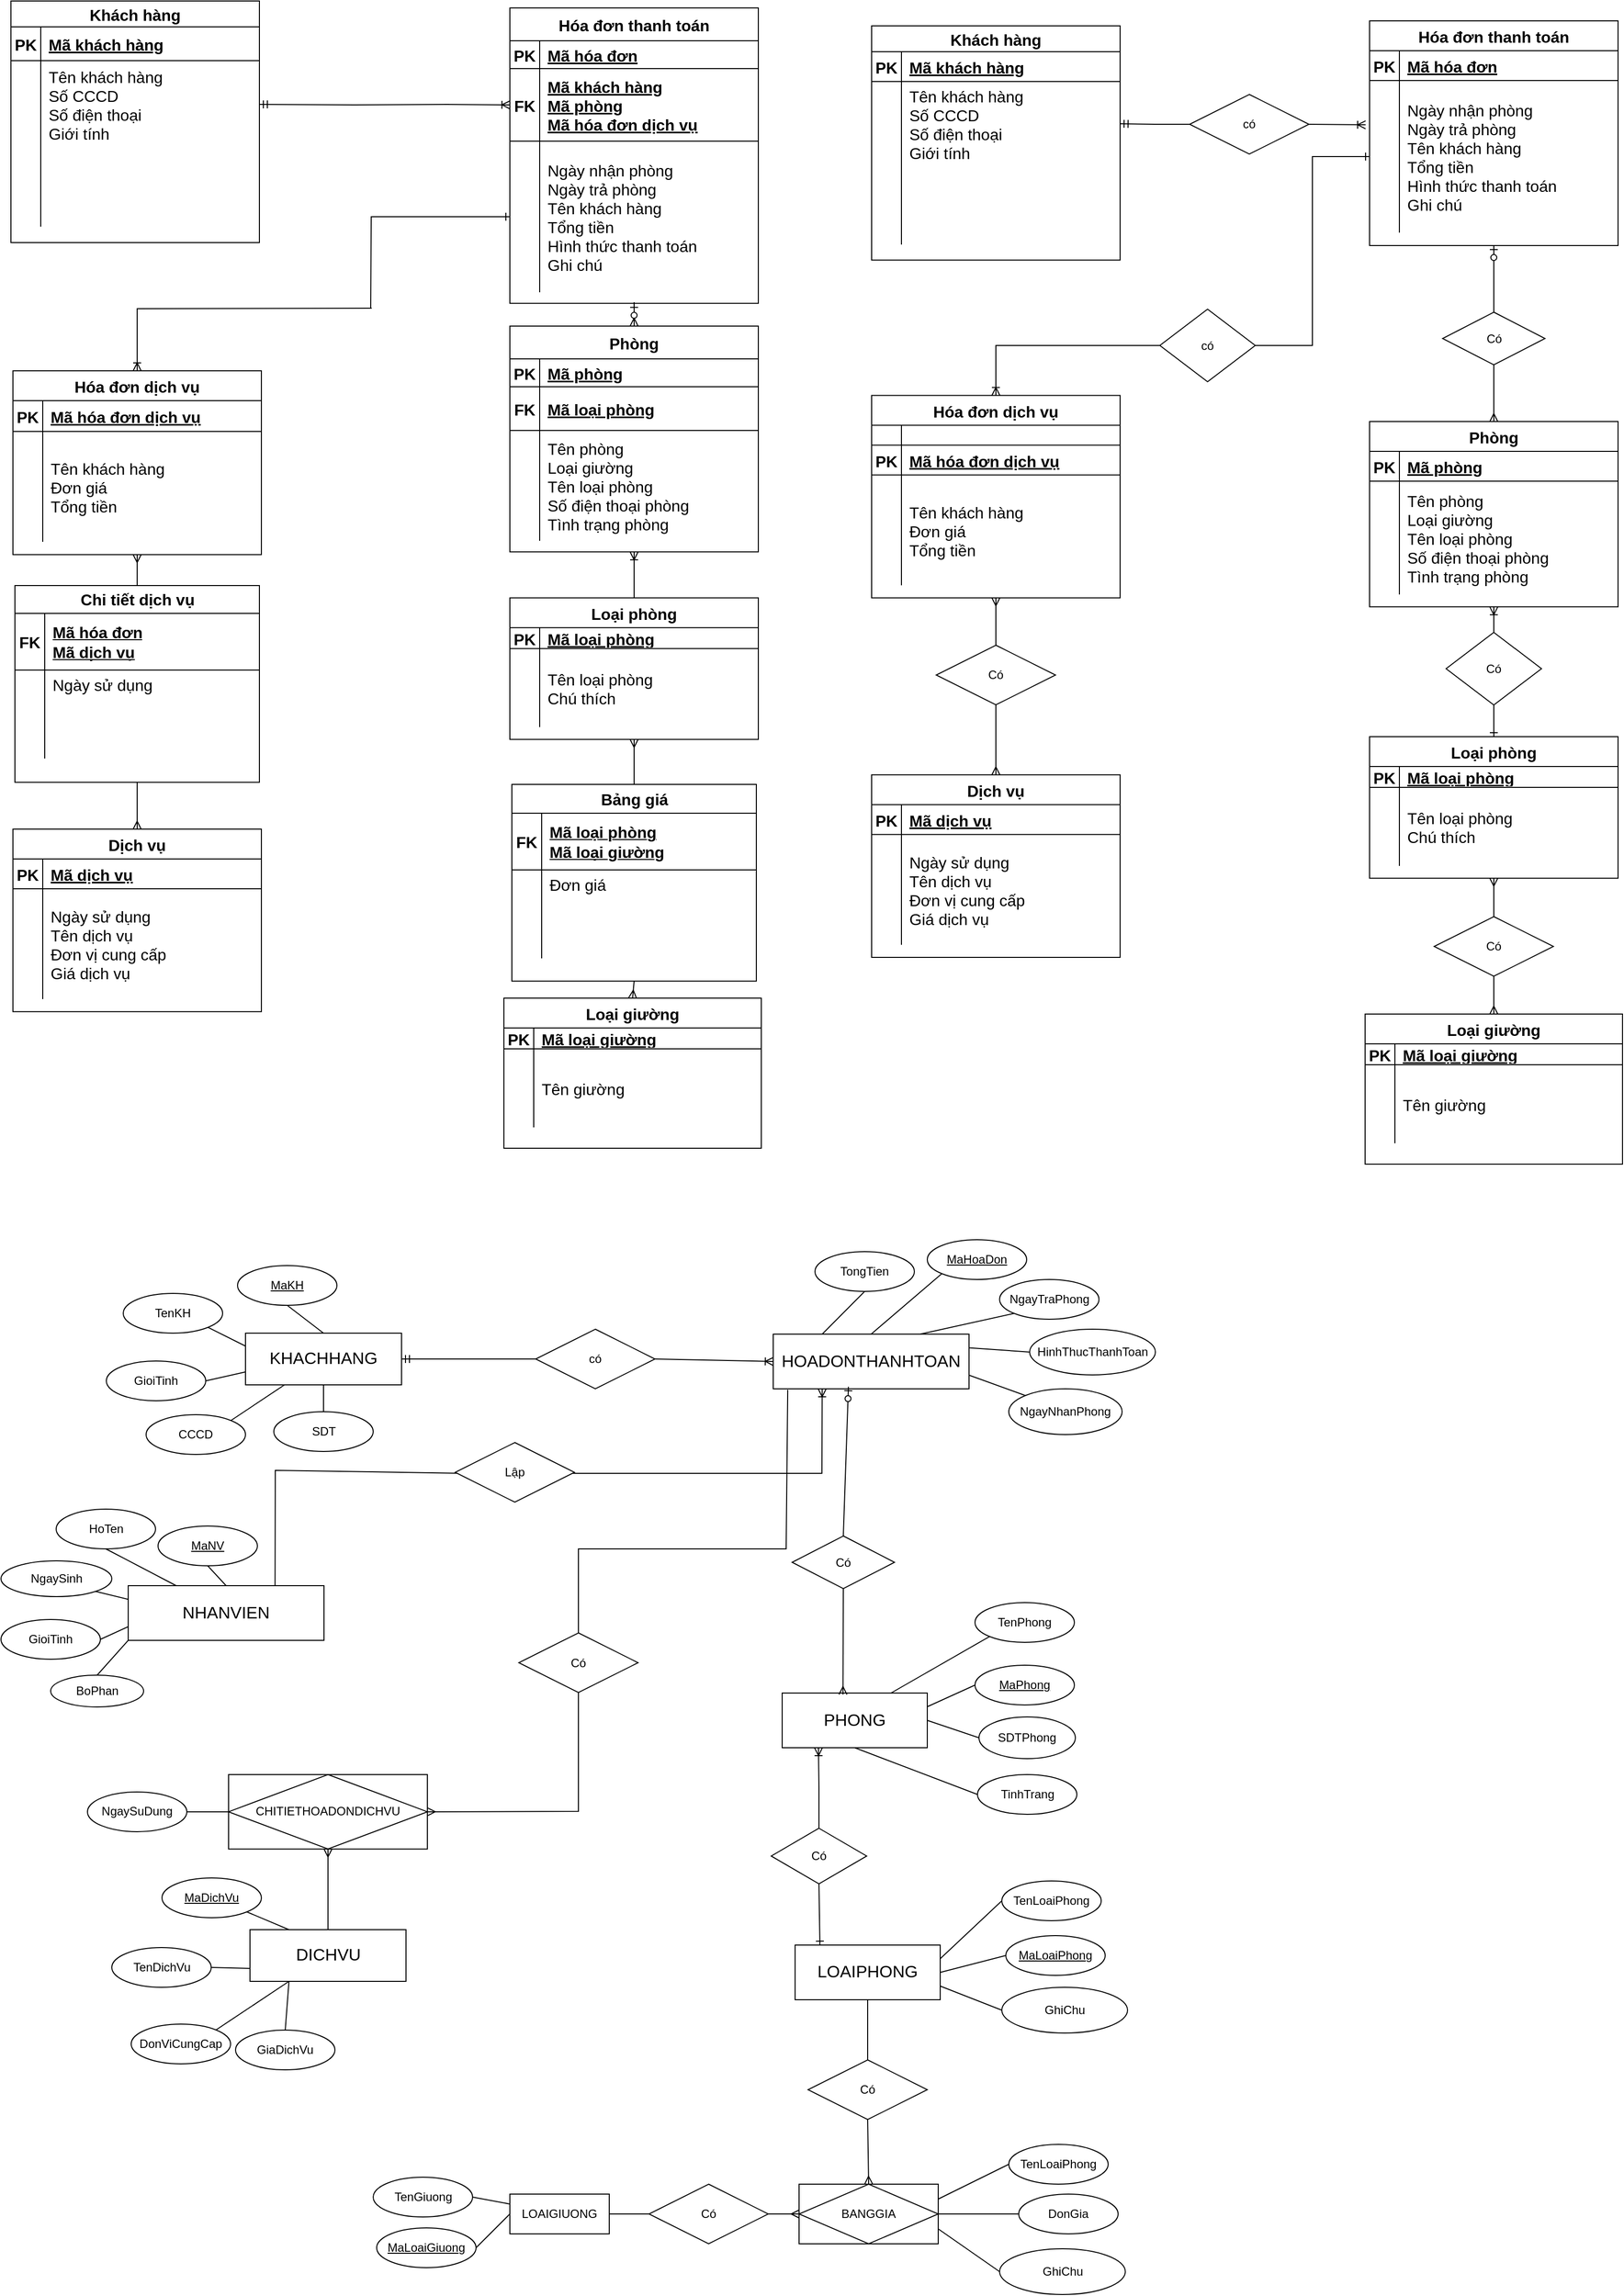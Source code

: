<mxfile version="24.3.1" type="github">
  <diagram id="R2lEEEUBdFMjLlhIrx00" name="Page-1">
    <mxGraphModel dx="1388" dy="251" grid="0" gridSize="10" guides="1" tooltips="1" connect="1" arrows="1" fold="1" page="1" pageScale="1" pageWidth="850" pageHeight="1100" math="0" shadow="0" extFonts="Permanent Marker^https://fonts.googleapis.com/css?family=Permanent+Marker">
      <root>
        <mxCell id="0" />
        <mxCell id="1" parent="0" />
        <mxCell id="C-vyLk0tnHw3VtMMgP7b-23" value="Khách hàng" style="shape=table;startSize=26;container=1;collapsible=1;childLayout=tableLayout;fixedRows=1;rowLines=0;fontStyle=1;align=center;resizeLast=1;fontSize=16;" parent="1" vertex="1">
          <mxGeometry x="71" y="88" width="250" height="235.625" as="geometry" />
        </mxCell>
        <mxCell id="C-vyLk0tnHw3VtMMgP7b-24" value="" style="shape=partialRectangle;collapsible=0;dropTarget=0;pointerEvents=0;fillColor=none;points=[[0,0.5],[1,0.5]];portConstraint=eastwest;top=0;left=0;right=0;bottom=1;fontSize=16;" parent="C-vyLk0tnHw3VtMMgP7b-23" vertex="1">
          <mxGeometry y="26" width="250" height="30" as="geometry" />
        </mxCell>
        <mxCell id="C-vyLk0tnHw3VtMMgP7b-25" value="PK" style="shape=partialRectangle;overflow=hidden;connectable=0;fillColor=none;top=0;left=0;bottom=0;right=0;fontStyle=1;fontSize=16;" parent="C-vyLk0tnHw3VtMMgP7b-24" vertex="1">
          <mxGeometry width="30" height="30" as="geometry">
            <mxRectangle width="30" height="30" as="alternateBounds" />
          </mxGeometry>
        </mxCell>
        <mxCell id="C-vyLk0tnHw3VtMMgP7b-26" value="Mã khách hàng" style="shape=partialRectangle;overflow=hidden;connectable=0;fillColor=none;top=0;left=0;bottom=0;right=0;align=left;spacingLeft=6;fontStyle=5;fontSize=16;" parent="C-vyLk0tnHw3VtMMgP7b-24" vertex="1">
          <mxGeometry x="30" width="220" height="30" as="geometry">
            <mxRectangle width="220" height="30" as="alternateBounds" />
          </mxGeometry>
        </mxCell>
        <mxCell id="C-vyLk0tnHw3VtMMgP7b-27" value="" style="shape=partialRectangle;collapsible=0;dropTarget=0;pointerEvents=0;fillColor=none;points=[[0,0.5],[1,0.5]];portConstraint=eastwest;top=0;left=0;right=0;bottom=0;fontSize=16;" parent="C-vyLk0tnHw3VtMMgP7b-23" vertex="1">
          <mxGeometry y="56" width="250" height="85" as="geometry" />
        </mxCell>
        <mxCell id="C-vyLk0tnHw3VtMMgP7b-28" value="" style="shape=partialRectangle;overflow=hidden;connectable=0;fillColor=none;top=0;left=0;bottom=0;right=0;fontSize=16;" parent="C-vyLk0tnHw3VtMMgP7b-27" vertex="1">
          <mxGeometry width="30" height="85" as="geometry">
            <mxRectangle width="30" height="85" as="alternateBounds" />
          </mxGeometry>
        </mxCell>
        <mxCell id="C-vyLk0tnHw3VtMMgP7b-29" value="Tên khách hàng&#xa;Số CCCD&#xa;Số điện thoại&#xa;Giới tính" style="shape=partialRectangle;overflow=hidden;connectable=0;fillColor=none;top=0;left=0;bottom=0;right=0;align=left;spacingLeft=6;fontSize=16;" parent="C-vyLk0tnHw3VtMMgP7b-27" vertex="1">
          <mxGeometry x="30" width="220" height="85" as="geometry">
            <mxRectangle width="220" height="85" as="alternateBounds" />
          </mxGeometry>
        </mxCell>
        <mxCell id="dr3VKB_Wm1qcDhbBMzNp-36" value="" style="shape=partialRectangle;collapsible=0;dropTarget=0;pointerEvents=0;fillColor=none;points=[[0,0.5],[1,0.5]];portConstraint=eastwest;top=0;left=0;right=0;bottom=0;fontSize=16;" parent="C-vyLk0tnHw3VtMMgP7b-23" vertex="1">
          <mxGeometry y="141" width="250" height="79" as="geometry" />
        </mxCell>
        <mxCell id="dr3VKB_Wm1qcDhbBMzNp-37" value="" style="shape=partialRectangle;overflow=hidden;connectable=0;fillColor=none;top=0;left=0;bottom=0;right=0;fontSize=16;" parent="dr3VKB_Wm1qcDhbBMzNp-36" vertex="1">
          <mxGeometry width="30" height="79" as="geometry">
            <mxRectangle width="30" height="79" as="alternateBounds" />
          </mxGeometry>
        </mxCell>
        <mxCell id="dr3VKB_Wm1qcDhbBMzNp-38" value="" style="shape=partialRectangle;overflow=hidden;connectable=0;fillColor=none;top=0;left=0;bottom=0;right=0;align=left;spacingLeft=6;fontSize=16;" parent="dr3VKB_Wm1qcDhbBMzNp-36" vertex="1">
          <mxGeometry x="30" width="220" height="79" as="geometry">
            <mxRectangle width="220" height="79" as="alternateBounds" />
          </mxGeometry>
        </mxCell>
        <mxCell id="dr3VKB_Wm1qcDhbBMzNp-1" value="Loại phòng" style="shape=table;startSize=30;container=1;collapsible=1;childLayout=tableLayout;fixedRows=1;rowLines=0;fontStyle=1;align=center;resizeLast=1;fontSize=16;" parent="1" vertex="1">
          <mxGeometry x="572" y="803" width="250" height="142.375" as="geometry" />
        </mxCell>
        <mxCell id="dr3VKB_Wm1qcDhbBMzNp-2" value="" style="shape=partialRectangle;collapsible=0;dropTarget=0;pointerEvents=0;fillColor=none;points=[[0,0.5],[1,0.5]];portConstraint=eastwest;top=0;left=0;right=0;bottom=1;fontSize=16;" parent="dr3VKB_Wm1qcDhbBMzNp-1" vertex="1">
          <mxGeometry y="30" width="250" height="21" as="geometry" />
        </mxCell>
        <mxCell id="dr3VKB_Wm1qcDhbBMzNp-3" value="PK" style="shape=partialRectangle;overflow=hidden;connectable=0;fillColor=none;top=0;left=0;bottom=0;right=0;fontStyle=1;fontSize=16;" parent="dr3VKB_Wm1qcDhbBMzNp-2" vertex="1">
          <mxGeometry width="30" height="21" as="geometry">
            <mxRectangle width="30" height="21" as="alternateBounds" />
          </mxGeometry>
        </mxCell>
        <mxCell id="dr3VKB_Wm1qcDhbBMzNp-4" value="Mã loại phòng" style="shape=partialRectangle;overflow=hidden;connectable=0;fillColor=none;top=0;left=0;bottom=0;right=0;align=left;spacingLeft=6;fontStyle=5;fontSize=16;" parent="dr3VKB_Wm1qcDhbBMzNp-2" vertex="1">
          <mxGeometry x="30" width="220" height="21" as="geometry">
            <mxRectangle width="220" height="21" as="alternateBounds" />
          </mxGeometry>
        </mxCell>
        <mxCell id="dr3VKB_Wm1qcDhbBMzNp-5" value="" style="shape=partialRectangle;collapsible=0;dropTarget=0;pointerEvents=0;fillColor=none;points=[[0,0.5],[1,0.5]];portConstraint=eastwest;top=0;left=0;right=0;bottom=0;fontSize=16;" parent="dr3VKB_Wm1qcDhbBMzNp-1" vertex="1">
          <mxGeometry y="51" width="250" height="79" as="geometry" />
        </mxCell>
        <mxCell id="dr3VKB_Wm1qcDhbBMzNp-6" value="" style="shape=partialRectangle;overflow=hidden;connectable=0;fillColor=none;top=0;left=0;bottom=0;right=0;fontSize=16;" parent="dr3VKB_Wm1qcDhbBMzNp-5" vertex="1">
          <mxGeometry width="30" height="79" as="geometry">
            <mxRectangle width="30" height="79" as="alternateBounds" />
          </mxGeometry>
        </mxCell>
        <mxCell id="dr3VKB_Wm1qcDhbBMzNp-7" value="Tên loại phòng&#xa;Chú thích" style="shape=partialRectangle;overflow=hidden;connectable=0;fillColor=none;top=0;left=0;bottom=0;right=0;align=left;spacingLeft=6;fontSize=16;" parent="dr3VKB_Wm1qcDhbBMzNp-5" vertex="1">
          <mxGeometry x="30" width="220" height="79" as="geometry">
            <mxRectangle width="220" height="79" as="alternateBounds" />
          </mxGeometry>
        </mxCell>
        <mxCell id="dr3VKB_Wm1qcDhbBMzNp-8" value="Phòng" style="shape=table;startSize=30;container=1;collapsible=1;childLayout=tableLayout;fixedRows=1;rowLines=0;fontStyle=1;align=center;resizeLast=1;fontSize=16;" parent="1" vertex="1">
          <mxGeometry x="572" y="486" width="250" height="186.437" as="geometry" />
        </mxCell>
        <mxCell id="dr3VKB_Wm1qcDhbBMzNp-9" value="" style="shape=partialRectangle;collapsible=0;dropTarget=0;pointerEvents=0;fillColor=none;points=[[0,0.5],[1,0.5]];portConstraint=eastwest;top=0;left=0;right=0;bottom=1;fontSize=16;" parent="dr3VKB_Wm1qcDhbBMzNp-8" vertex="1">
          <mxGeometry y="30" width="250" height="30" as="geometry" />
        </mxCell>
        <mxCell id="dr3VKB_Wm1qcDhbBMzNp-10" value="PK" style="shape=partialRectangle;overflow=hidden;connectable=0;fillColor=none;top=0;left=0;bottom=0;right=0;fontStyle=1;fontSize=16;" parent="dr3VKB_Wm1qcDhbBMzNp-9" vertex="1">
          <mxGeometry width="30" height="30" as="geometry">
            <mxRectangle width="30" height="30" as="alternateBounds" />
          </mxGeometry>
        </mxCell>
        <mxCell id="dr3VKB_Wm1qcDhbBMzNp-11" value="Mã phòng" style="shape=partialRectangle;overflow=hidden;connectable=0;fillColor=none;top=0;left=0;bottom=0;right=0;align=left;spacingLeft=6;fontStyle=5;fontSize=16;" parent="dr3VKB_Wm1qcDhbBMzNp-9" vertex="1">
          <mxGeometry x="30" width="220" height="30" as="geometry">
            <mxRectangle width="220" height="30" as="alternateBounds" />
          </mxGeometry>
        </mxCell>
        <mxCell id="dr3VKB_Wm1qcDhbBMzNp-12" value="" style="shape=partialRectangle;collapsible=0;dropTarget=0;pointerEvents=0;fillColor=none;points=[[0,0.5],[1,0.5]];portConstraint=eastwest;top=0;left=0;right=0;bottom=0;fontSize=16;" parent="dr3VKB_Wm1qcDhbBMzNp-8" vertex="1">
          <mxGeometry y="60" width="250" height="114" as="geometry" />
        </mxCell>
        <mxCell id="dr3VKB_Wm1qcDhbBMzNp-13" value="" style="shape=partialRectangle;overflow=hidden;connectable=0;fillColor=none;top=0;left=0;bottom=0;right=0;fontSize=16;" parent="dr3VKB_Wm1qcDhbBMzNp-12" vertex="1">
          <mxGeometry width="30" height="114" as="geometry">
            <mxRectangle width="30" height="114" as="alternateBounds" />
          </mxGeometry>
        </mxCell>
        <mxCell id="dr3VKB_Wm1qcDhbBMzNp-14" value="Tên phòng&#xa;Loại giường&#xa;Tên loại phòng&#xa;Số điện thoại phòng&#xa;Tình trạng phòng" style="shape=partialRectangle;overflow=hidden;connectable=0;fillColor=none;top=0;left=0;bottom=0;right=0;align=left;spacingLeft=6;fontSize=16;" parent="dr3VKB_Wm1qcDhbBMzNp-12" vertex="1">
          <mxGeometry x="30" width="220" height="114" as="geometry">
            <mxRectangle width="220" height="114" as="alternateBounds" />
          </mxGeometry>
        </mxCell>
        <mxCell id="dr3VKB_Wm1qcDhbBMzNp-15" value="Dịch vụ" style="shape=table;startSize=30;container=1;collapsible=1;childLayout=tableLayout;fixedRows=1;rowLines=0;fontStyle=1;align=center;resizeLast=1;fontSize=16;" parent="1" vertex="1">
          <mxGeometry x="71" y="841.37" width="250" height="183.625" as="geometry" />
        </mxCell>
        <mxCell id="dr3VKB_Wm1qcDhbBMzNp-16" value="" style="shape=partialRectangle;collapsible=0;dropTarget=0;pointerEvents=0;fillColor=none;points=[[0,0.5],[1,0.5]];portConstraint=eastwest;top=0;left=0;right=0;bottom=1;fontSize=16;" parent="dr3VKB_Wm1qcDhbBMzNp-15" vertex="1">
          <mxGeometry y="30" width="250" height="30" as="geometry" />
        </mxCell>
        <mxCell id="dr3VKB_Wm1qcDhbBMzNp-17" value="PK" style="shape=partialRectangle;overflow=hidden;connectable=0;fillColor=none;top=0;left=0;bottom=0;right=0;fontStyle=1;fontSize=16;" parent="dr3VKB_Wm1qcDhbBMzNp-16" vertex="1">
          <mxGeometry width="30" height="30" as="geometry">
            <mxRectangle width="30" height="30" as="alternateBounds" />
          </mxGeometry>
        </mxCell>
        <mxCell id="dr3VKB_Wm1qcDhbBMzNp-18" value="Mã dịch vụ" style="shape=partialRectangle;overflow=hidden;connectable=0;fillColor=none;top=0;left=0;bottom=0;right=0;align=left;spacingLeft=6;fontStyle=5;fontSize=16;" parent="dr3VKB_Wm1qcDhbBMzNp-16" vertex="1">
          <mxGeometry x="30" width="220" height="30" as="geometry">
            <mxRectangle width="220" height="30" as="alternateBounds" />
          </mxGeometry>
        </mxCell>
        <mxCell id="dr3VKB_Wm1qcDhbBMzNp-19" value="" style="shape=partialRectangle;collapsible=0;dropTarget=0;pointerEvents=0;fillColor=none;points=[[0,0.5],[1,0.5]];portConstraint=eastwest;top=0;left=0;right=0;bottom=0;fontSize=16;" parent="dr3VKB_Wm1qcDhbBMzNp-15" vertex="1">
          <mxGeometry y="60" width="250" height="111" as="geometry" />
        </mxCell>
        <mxCell id="dr3VKB_Wm1qcDhbBMzNp-20" value="" style="shape=partialRectangle;overflow=hidden;connectable=0;fillColor=none;top=0;left=0;bottom=0;right=0;fontSize=16;" parent="dr3VKB_Wm1qcDhbBMzNp-19" vertex="1">
          <mxGeometry width="30" height="111" as="geometry">
            <mxRectangle width="30" height="111" as="alternateBounds" />
          </mxGeometry>
        </mxCell>
        <mxCell id="dr3VKB_Wm1qcDhbBMzNp-21" value="Ngày sử dụng&#xa;Tên dịch vụ&#xa;Đơn vị cung cấp&#xa;Giá dịch vụ" style="shape=partialRectangle;overflow=hidden;connectable=0;fillColor=none;top=0;left=0;bottom=0;right=0;align=left;spacingLeft=6;fontSize=16;" parent="dr3VKB_Wm1qcDhbBMzNp-19" vertex="1">
          <mxGeometry x="30" width="220" height="111" as="geometry">
            <mxRectangle width="220" height="111" as="alternateBounds" />
          </mxGeometry>
        </mxCell>
        <mxCell id="dr3VKB_Wm1qcDhbBMzNp-29" value="Hóa đơn thanh toán" style="shape=table;startSize=30;container=1;collapsible=1;childLayout=tableLayout;fixedRows=1;rowLines=0;fontStyle=1;align=center;resizeLast=1;fontSize=16;" parent="1" vertex="1">
          <mxGeometry x="572" y="83" width="250" height="226.062" as="geometry" />
        </mxCell>
        <mxCell id="dr3VKB_Wm1qcDhbBMzNp-30" value="" style="shape=partialRectangle;collapsible=0;dropTarget=0;pointerEvents=0;fillColor=none;points=[[0,0.5],[1,0.5]];portConstraint=eastwest;top=0;left=0;right=0;bottom=1;fontSize=16;" parent="dr3VKB_Wm1qcDhbBMzNp-29" vertex="1">
          <mxGeometry y="30" width="250" height="30" as="geometry" />
        </mxCell>
        <mxCell id="dr3VKB_Wm1qcDhbBMzNp-31" value="PK" style="shape=partialRectangle;overflow=hidden;connectable=0;fillColor=none;top=0;left=0;bottom=0;right=0;fontStyle=1;fontSize=16;" parent="dr3VKB_Wm1qcDhbBMzNp-30" vertex="1">
          <mxGeometry width="30" height="30" as="geometry">
            <mxRectangle width="30" height="30" as="alternateBounds" />
          </mxGeometry>
        </mxCell>
        <mxCell id="dr3VKB_Wm1qcDhbBMzNp-32" value="Mã hóa đơn" style="shape=partialRectangle;overflow=hidden;connectable=0;fillColor=none;top=0;left=0;bottom=0;right=0;align=left;spacingLeft=6;fontStyle=5;fontSize=16;" parent="dr3VKB_Wm1qcDhbBMzNp-30" vertex="1">
          <mxGeometry x="30" width="220" height="30" as="geometry">
            <mxRectangle width="220" height="30" as="alternateBounds" />
          </mxGeometry>
        </mxCell>
        <mxCell id="dr3VKB_Wm1qcDhbBMzNp-33" value="" style="shape=partialRectangle;collapsible=0;dropTarget=0;pointerEvents=0;fillColor=none;points=[[0,0.5],[1,0.5]];portConstraint=eastwest;top=0;left=0;right=0;bottom=0;fontSize=16;" parent="dr3VKB_Wm1qcDhbBMzNp-29" vertex="1">
          <mxGeometry y="60" width="250" height="153" as="geometry" />
        </mxCell>
        <mxCell id="dr3VKB_Wm1qcDhbBMzNp-34" value="" style="shape=partialRectangle;overflow=hidden;connectable=0;fillColor=none;top=0;left=0;bottom=0;right=0;fontSize=16;" parent="dr3VKB_Wm1qcDhbBMzNp-33" vertex="1">
          <mxGeometry width="30" height="153" as="geometry">
            <mxRectangle width="30" height="153" as="alternateBounds" />
          </mxGeometry>
        </mxCell>
        <mxCell id="dr3VKB_Wm1qcDhbBMzNp-35" value="Ngày nhận phòng&#xa;Ngày trả phòng&#xa;Tên khách hàng&#xa;Tổng tiền&#xa;Hình thức thanh toán&#xa;Ghi chú" style="shape=partialRectangle;overflow=hidden;connectable=0;fillColor=none;top=0;left=0;bottom=0;right=0;align=left;spacingLeft=6;fontSize=16;" parent="dr3VKB_Wm1qcDhbBMzNp-33" vertex="1">
          <mxGeometry x="30" width="220" height="153" as="geometry">
            <mxRectangle width="220" height="153" as="alternateBounds" />
          </mxGeometry>
        </mxCell>
        <mxCell id="dr3VKB_Wm1qcDhbBMzNp-48" value="Có" style="shape=rhombus;perimeter=rhombusPerimeter;whiteSpace=wrap;html=1;align=center;" parent="1" vertex="1">
          <mxGeometry x="649" y="698.09" width="96" height="73" as="geometry" />
        </mxCell>
        <mxCell id="dr3VKB_Wm1qcDhbBMzNp-53" value="" style="edgeStyle=orthogonalEdgeStyle;fontSize=12;html=1;endArrow=ERoneToMany;rounded=0;entryX=0.5;entryY=1;entryDx=0;entryDy=0;exitX=0.5;exitY=0;exitDx=0;exitDy=0;" parent="1" source="dr3VKB_Wm1qcDhbBMzNp-48" target="dr3VKB_Wm1qcDhbBMzNp-8" edge="1">
          <mxGeometry width="100" height="100" relative="1" as="geometry">
            <mxPoint x="630" y="511" as="sourcePoint" />
            <mxPoint x="730" y="411" as="targetPoint" />
          </mxGeometry>
        </mxCell>
        <mxCell id="dr3VKB_Wm1qcDhbBMzNp-54" value="" style="fontSize=12;html=1;endArrow=ERone;endFill=1;rounded=0;exitX=0.5;exitY=1;exitDx=0;exitDy=0;entryX=0.5;entryY=0;entryDx=0;entryDy=0;" parent="1" source="dr3VKB_Wm1qcDhbBMzNp-48" target="dr3VKB_Wm1qcDhbBMzNp-1" edge="1">
          <mxGeometry width="100" height="100" relative="1" as="geometry">
            <mxPoint x="630" y="511" as="sourcePoint" />
            <mxPoint x="687" y="452" as="targetPoint" />
          </mxGeometry>
        </mxCell>
        <mxCell id="dr3VKB_Wm1qcDhbBMzNp-55" value="" style="fontSize=12;html=1;endArrow=ERoneToMany;rounded=0;exitX=1;exitY=0.5;exitDx=0;exitDy=0;entryX=0.5;entryY=0;entryDx=0;entryDy=0;edgeStyle=orthogonalEdgeStyle;" parent="1" source="dr3VKB_Wm1qcDhbBMzNp-56" target="dr3VKB_Wm1qcDhbBMzNp-22" edge="1">
          <mxGeometry width="100" height="100" relative="1" as="geometry">
            <mxPoint x="335" y="612" as="sourcePoint" />
            <mxPoint x="392" y="475" as="targetPoint" />
          </mxGeometry>
        </mxCell>
        <mxCell id="dr3VKB_Wm1qcDhbBMzNp-56" value="có" style="shape=rhombus;perimeter=rhombusPerimeter;whiteSpace=wrap;html=1;align=center;direction=west;" parent="1" vertex="1">
          <mxGeometry x="361" y="373" width="96" height="73" as="geometry" />
        </mxCell>
        <mxCell id="dr3VKB_Wm1qcDhbBMzNp-57" value="" style="fontSize=12;html=1;endArrow=ERone;endFill=1;rounded=0;exitX=0;exitY=0.5;exitDx=0;exitDy=0;entryX=0;entryY=0.5;entryDx=0;entryDy=0;edgeStyle=orthogonalEdgeStyle;" parent="1" source="dr3VKB_Wm1qcDhbBMzNp-56" target="dr3VKB_Wm1qcDhbBMzNp-33" edge="1">
          <mxGeometry width="100" height="100" relative="1" as="geometry">
            <mxPoint x="335" y="612" as="sourcePoint" />
            <mxPoint x="227" y="336" as="targetPoint" />
          </mxGeometry>
        </mxCell>
        <mxCell id="dr3VKB_Wm1qcDhbBMzNp-60" value="Có" style="shape=rhombus;perimeter=rhombusPerimeter;whiteSpace=wrap;html=1;align=center;" parent="1" vertex="1">
          <mxGeometry x="136" y="711" width="120" height="60" as="geometry" />
        </mxCell>
        <mxCell id="dr3VKB_Wm1qcDhbBMzNp-61" value="có" style="shape=rhombus;perimeter=rhombusPerimeter;whiteSpace=wrap;html=1;align=center;" parent="1" vertex="1">
          <mxGeometry x="391" y="157" width="120" height="60" as="geometry" />
        </mxCell>
        <mxCell id="qkFHp0qkgSx2-_c7k-AS-101" value="" style="fontSize=12;html=1;endArrow=ERoneToMany;rounded=0;exitX=1;exitY=0.5;exitDx=0;exitDy=0;entryX=-0.016;entryY=0.291;entryDx=0;entryDy=0;entryPerimeter=0;" parent="1" source="dr3VKB_Wm1qcDhbBMzNp-61" target="dr3VKB_Wm1qcDhbBMzNp-33" edge="1">
          <mxGeometry width="100" height="100" relative="1" as="geometry">
            <mxPoint x="204" y="455" as="sourcePoint" />
            <mxPoint x="204" y="496" as="targetPoint" />
          </mxGeometry>
        </mxCell>
        <mxCell id="qkFHp0qkgSx2-_c7k-AS-104" value="" style="edgeStyle=orthogonalEdgeStyle;fontSize=12;html=1;endArrow=ERmandOne;rounded=0;entryX=1;entryY=0.5;entryDx=0;entryDy=0;exitX=0;exitY=0.5;exitDx=0;exitDy=0;" parent="1" source="dr3VKB_Wm1qcDhbBMzNp-61" target="C-vyLk0tnHw3VtMMgP7b-27" edge="1">
          <mxGeometry width="100" height="100" relative="1" as="geometry">
            <mxPoint x="437" y="434" as="sourcePoint" />
            <mxPoint x="441" y="244" as="targetPoint" />
          </mxGeometry>
        </mxCell>
        <mxCell id="qkFHp0qkgSx2-_c7k-AS-107" value="Có" style="shape=rhombus;perimeter=rhombusPerimeter;whiteSpace=wrap;html=1;align=center;" parent="1" vertex="1">
          <mxGeometry x="645.5" y="376" width="103" height="53" as="geometry" />
        </mxCell>
        <mxCell id="qkFHp0qkgSx2-_c7k-AS-110" value="" style="fontSize=12;html=1;endArrow=ERmany;rounded=0;exitX=0.5;exitY=1;exitDx=0;exitDy=0;entryX=0.5;entryY=0;entryDx=0;entryDy=0;" parent="1" source="qkFHp0qkgSx2-_c7k-AS-107" target="dr3VKB_Wm1qcDhbBMzNp-8" edge="1">
          <mxGeometry width="100" height="100" relative="1" as="geometry">
            <mxPoint x="437" y="438" as="sourcePoint" />
            <mxPoint x="537" y="338" as="targetPoint" />
          </mxGeometry>
        </mxCell>
        <mxCell id="qkFHp0qkgSx2-_c7k-AS-111" value="" style="fontSize=12;html=1;endArrow=ERzeroToOne;endFill=1;rounded=0;exitX=0.5;exitY=0;exitDx=0;exitDy=0;entryX=0.5;entryY=1;entryDx=0;entryDy=0;" parent="1" source="qkFHp0qkgSx2-_c7k-AS-107" target="dr3VKB_Wm1qcDhbBMzNp-29" edge="1">
          <mxGeometry width="100" height="100" relative="1" as="geometry">
            <mxPoint x="437" y="438" as="sourcePoint" />
            <mxPoint x="537" y="338" as="targetPoint" />
          </mxGeometry>
        </mxCell>
        <mxCell id="dr3VKB_Wm1qcDhbBMzNp-22" value="Hóa đơn dịch vụ" style="shape=table;startSize=30;container=1;collapsible=1;childLayout=tableLayout;fixedRows=1;rowLines=0;fontStyle=1;align=center;resizeLast=1;fontSize=16;" parent="1" vertex="1">
          <mxGeometry x="71" y="459.78" width="250" height="203.625" as="geometry" />
        </mxCell>
        <mxCell id="dr3VKB_Wm1qcDhbBMzNp-23" value="" style="shape=partialRectangle;collapsible=0;dropTarget=0;pointerEvents=0;fillColor=none;points=[[0,0.5],[1,0.5]];portConstraint=eastwest;top=0;left=0;right=0;bottom=1;fontSize=16;" parent="dr3VKB_Wm1qcDhbBMzNp-22" vertex="1">
          <mxGeometry y="30" width="250" height="20" as="geometry" />
        </mxCell>
        <mxCell id="dr3VKB_Wm1qcDhbBMzNp-24" value="" style="shape=partialRectangle;overflow=hidden;connectable=0;fillColor=none;top=0;left=0;bottom=0;right=0;fontStyle=1;fontSize=16;" parent="dr3VKB_Wm1qcDhbBMzNp-23" vertex="1">
          <mxGeometry width="30" height="20" as="geometry">
            <mxRectangle width="30" height="20" as="alternateBounds" />
          </mxGeometry>
        </mxCell>
        <mxCell id="dr3VKB_Wm1qcDhbBMzNp-25" value="" style="shape=partialRectangle;overflow=hidden;connectable=0;fillColor=none;top=0;left=0;bottom=0;right=0;align=left;spacingLeft=6;fontStyle=5;fontSize=16;" parent="dr3VKB_Wm1qcDhbBMzNp-23" vertex="1">
          <mxGeometry x="30" width="220" height="20" as="geometry">
            <mxRectangle width="220" height="20" as="alternateBounds" />
          </mxGeometry>
        </mxCell>
        <mxCell id="dr3VKB_Wm1qcDhbBMzNp-82" value="" style="shape=partialRectangle;collapsible=0;dropTarget=0;pointerEvents=0;fillColor=none;points=[[0,0.5],[1,0.5]];portConstraint=eastwest;top=0;left=0;right=0;bottom=1;fontSize=16;" parent="dr3VKB_Wm1qcDhbBMzNp-22" vertex="1">
          <mxGeometry y="50" width="250" height="30" as="geometry" />
        </mxCell>
        <mxCell id="dr3VKB_Wm1qcDhbBMzNp-83" value="PK" style="shape=partialRectangle;overflow=hidden;connectable=0;fillColor=none;top=0;left=0;bottom=0;right=0;fontStyle=1;fontSize=16;" parent="dr3VKB_Wm1qcDhbBMzNp-82" vertex="1">
          <mxGeometry width="30" height="30" as="geometry">
            <mxRectangle width="30" height="30" as="alternateBounds" />
          </mxGeometry>
        </mxCell>
        <mxCell id="dr3VKB_Wm1qcDhbBMzNp-84" value="Mã hóa đơn dịch vụ" style="shape=partialRectangle;overflow=hidden;connectable=0;fillColor=none;top=0;left=0;bottom=0;right=0;align=left;spacingLeft=6;fontStyle=5;fontSize=16;" parent="dr3VKB_Wm1qcDhbBMzNp-82" vertex="1">
          <mxGeometry x="30" width="220" height="30" as="geometry">
            <mxRectangle width="220" height="30" as="alternateBounds" />
          </mxGeometry>
        </mxCell>
        <mxCell id="dr3VKB_Wm1qcDhbBMzNp-26" value="" style="shape=partialRectangle;collapsible=0;dropTarget=0;pointerEvents=0;fillColor=none;points=[[0,0.5],[1,0.5]];portConstraint=eastwest;top=0;left=0;right=0;bottom=0;fontSize=16;" parent="dr3VKB_Wm1qcDhbBMzNp-22" vertex="1">
          <mxGeometry y="80" width="250" height="111" as="geometry" />
        </mxCell>
        <mxCell id="dr3VKB_Wm1qcDhbBMzNp-27" value="" style="shape=partialRectangle;overflow=hidden;connectable=0;fillColor=none;top=0;left=0;bottom=0;right=0;fontSize=16;" parent="dr3VKB_Wm1qcDhbBMzNp-26" vertex="1">
          <mxGeometry width="30" height="111" as="geometry">
            <mxRectangle width="30" height="111" as="alternateBounds" />
          </mxGeometry>
        </mxCell>
        <mxCell id="dr3VKB_Wm1qcDhbBMzNp-28" value="Tên khách hàng&#xa;Đơn giá&#xa;Tổng tiền" style="shape=partialRectangle;overflow=hidden;connectable=0;fillColor=none;top=0;left=0;bottom=0;right=0;align=left;spacingLeft=6;fontSize=16;" parent="dr3VKB_Wm1qcDhbBMzNp-26" vertex="1">
          <mxGeometry x="30" width="220" height="111" as="geometry">
            <mxRectangle width="220" height="111" as="alternateBounds" />
          </mxGeometry>
        </mxCell>
        <mxCell id="qkFHp0qkgSx2-_c7k-AS-116" value="" style="fontSize=12;html=1;endArrow=ERmany;rounded=0;exitX=0.5;exitY=1;exitDx=0;exitDy=0;entryX=0.5;entryY=0;entryDx=0;entryDy=0;" parent="1" source="dr3VKB_Wm1qcDhbBMzNp-60" target="dr3VKB_Wm1qcDhbBMzNp-15" edge="1">
          <mxGeometry width="100" height="100" relative="1" as="geometry">
            <mxPoint x="220" y="804.0" as="sourcePoint" />
            <mxPoint x="563" y="722" as="targetPoint" />
          </mxGeometry>
        </mxCell>
        <mxCell id="qkFHp0qkgSx2-_c7k-AS-117" value="" style="fontSize=12;html=1;endArrow=ERmany;rounded=0;exitX=0.5;exitY=0;exitDx=0;exitDy=0;entryX=0.5;entryY=1;entryDx=0;entryDy=0;" parent="1" source="dr3VKB_Wm1qcDhbBMzNp-60" target="dr3VKB_Wm1qcDhbBMzNp-22" edge="1">
          <mxGeometry width="100" height="100" relative="1" as="geometry">
            <mxPoint x="204" y="781" as="sourcePoint" />
            <mxPoint x="204" y="847" as="targetPoint" />
          </mxGeometry>
        </mxCell>
        <mxCell id="qkFHp0qkgSx2-_c7k-AS-118" value="Khách hàng" style="shape=table;startSize=26;container=1;collapsible=1;childLayout=tableLayout;fixedRows=1;rowLines=0;fontStyle=1;align=center;resizeLast=1;fontSize=16;" parent="1" vertex="1">
          <mxGeometry x="-795" y="63" width="250" height="243.021" as="geometry" />
        </mxCell>
        <mxCell id="qkFHp0qkgSx2-_c7k-AS-119" value="" style="shape=partialRectangle;collapsible=0;dropTarget=0;pointerEvents=0;fillColor=none;points=[[0,0.5],[1,0.5]];portConstraint=eastwest;top=0;left=0;right=0;bottom=1;fontSize=16;" parent="qkFHp0qkgSx2-_c7k-AS-118" vertex="1">
          <mxGeometry y="26" width="250" height="34" as="geometry" />
        </mxCell>
        <mxCell id="qkFHp0qkgSx2-_c7k-AS-120" value="PK" style="shape=partialRectangle;overflow=hidden;connectable=0;fillColor=none;top=0;left=0;bottom=0;right=0;fontStyle=1;fontSize=16;" parent="qkFHp0qkgSx2-_c7k-AS-119" vertex="1">
          <mxGeometry width="30" height="34" as="geometry">
            <mxRectangle width="30" height="34" as="alternateBounds" />
          </mxGeometry>
        </mxCell>
        <mxCell id="qkFHp0qkgSx2-_c7k-AS-121" value="Mã khách hàng" style="shape=partialRectangle;overflow=hidden;connectable=0;fillColor=none;top=0;left=0;bottom=0;right=0;align=left;spacingLeft=6;fontStyle=5;fontSize=16;" parent="qkFHp0qkgSx2-_c7k-AS-119" vertex="1">
          <mxGeometry x="30" width="220" height="34" as="geometry">
            <mxRectangle width="220" height="34" as="alternateBounds" />
          </mxGeometry>
        </mxCell>
        <mxCell id="qkFHp0qkgSx2-_c7k-AS-122" value="" style="shape=partialRectangle;collapsible=0;dropTarget=0;pointerEvents=0;fillColor=none;points=[[0,0.5],[1,0.5]];portConstraint=eastwest;top=0;left=0;right=0;bottom=0;fontSize=16;" parent="qkFHp0qkgSx2-_c7k-AS-118" vertex="1">
          <mxGeometry y="60" width="250" height="88" as="geometry" />
        </mxCell>
        <mxCell id="qkFHp0qkgSx2-_c7k-AS-123" value="" style="shape=partialRectangle;overflow=hidden;connectable=0;fillColor=none;top=0;left=0;bottom=0;right=0;fontSize=16;" parent="qkFHp0qkgSx2-_c7k-AS-122" vertex="1">
          <mxGeometry width="30" height="88" as="geometry">
            <mxRectangle width="30" height="88" as="alternateBounds" />
          </mxGeometry>
        </mxCell>
        <mxCell id="qkFHp0qkgSx2-_c7k-AS-124" value="Tên khách hàng&#xa;Số CCCD&#xa;Số điện thoại&#xa;Giới tính" style="shape=partialRectangle;overflow=hidden;connectable=0;fillColor=none;top=0;left=0;bottom=0;right=0;align=left;spacingLeft=6;fontSize=16;" parent="qkFHp0qkgSx2-_c7k-AS-122" vertex="1">
          <mxGeometry x="30" width="220" height="88" as="geometry">
            <mxRectangle width="220" height="88" as="alternateBounds" />
          </mxGeometry>
        </mxCell>
        <mxCell id="qkFHp0qkgSx2-_c7k-AS-125" value="" style="shape=partialRectangle;collapsible=0;dropTarget=0;pointerEvents=0;fillColor=none;points=[[0,0.5],[1,0.5]];portConstraint=eastwest;top=0;left=0;right=0;bottom=0;fontSize=16;" parent="qkFHp0qkgSx2-_c7k-AS-118" vertex="1">
          <mxGeometry y="148" width="250" height="79" as="geometry" />
        </mxCell>
        <mxCell id="qkFHp0qkgSx2-_c7k-AS-126" value="" style="shape=partialRectangle;overflow=hidden;connectable=0;fillColor=none;top=0;left=0;bottom=0;right=0;fontSize=16;" parent="qkFHp0qkgSx2-_c7k-AS-125" vertex="1">
          <mxGeometry width="30" height="79" as="geometry">
            <mxRectangle width="30" height="79" as="alternateBounds" />
          </mxGeometry>
        </mxCell>
        <mxCell id="qkFHp0qkgSx2-_c7k-AS-127" value="" style="shape=partialRectangle;overflow=hidden;connectable=0;fillColor=none;top=0;left=0;bottom=0;right=0;align=left;spacingLeft=6;fontSize=16;" parent="qkFHp0qkgSx2-_c7k-AS-125" vertex="1">
          <mxGeometry x="30" width="220" height="79" as="geometry">
            <mxRectangle width="220" height="79" as="alternateBounds" />
          </mxGeometry>
        </mxCell>
        <mxCell id="qkFHp0qkgSx2-_c7k-AS-128" value="Loại phòng" style="shape=table;startSize=30;container=1;collapsible=1;childLayout=tableLayout;fixedRows=1;rowLines=0;fontStyle=1;align=center;resizeLast=1;fontSize=16;" parent="1" vertex="1">
          <mxGeometry x="-293" y="663.4" width="250" height="142.375" as="geometry" />
        </mxCell>
        <mxCell id="qkFHp0qkgSx2-_c7k-AS-129" value="" style="shape=partialRectangle;collapsible=0;dropTarget=0;pointerEvents=0;fillColor=none;points=[[0,0.5],[1,0.5]];portConstraint=eastwest;top=0;left=0;right=0;bottom=1;fontSize=16;" parent="qkFHp0qkgSx2-_c7k-AS-128" vertex="1">
          <mxGeometry y="30" width="250" height="21" as="geometry" />
        </mxCell>
        <mxCell id="qkFHp0qkgSx2-_c7k-AS-130" value="PK" style="shape=partialRectangle;overflow=hidden;connectable=0;fillColor=none;top=0;left=0;bottom=0;right=0;fontStyle=1;fontSize=16;" parent="qkFHp0qkgSx2-_c7k-AS-129" vertex="1">
          <mxGeometry width="30" height="21" as="geometry">
            <mxRectangle width="30" height="21" as="alternateBounds" />
          </mxGeometry>
        </mxCell>
        <mxCell id="qkFHp0qkgSx2-_c7k-AS-131" value="Mã loại phòng" style="shape=partialRectangle;overflow=hidden;connectable=0;fillColor=none;top=0;left=0;bottom=0;right=0;align=left;spacingLeft=6;fontStyle=5;fontSize=16;" parent="qkFHp0qkgSx2-_c7k-AS-129" vertex="1">
          <mxGeometry x="30" width="220" height="21" as="geometry">
            <mxRectangle width="220" height="21" as="alternateBounds" />
          </mxGeometry>
        </mxCell>
        <mxCell id="qkFHp0qkgSx2-_c7k-AS-132" value="" style="shape=partialRectangle;collapsible=0;dropTarget=0;pointerEvents=0;fillColor=none;points=[[0,0.5],[1,0.5]];portConstraint=eastwest;top=0;left=0;right=0;bottom=0;fontSize=16;" parent="qkFHp0qkgSx2-_c7k-AS-128" vertex="1">
          <mxGeometry y="51" width="250" height="79" as="geometry" />
        </mxCell>
        <mxCell id="qkFHp0qkgSx2-_c7k-AS-133" value="" style="shape=partialRectangle;overflow=hidden;connectable=0;fillColor=none;top=0;left=0;bottom=0;right=0;fontSize=16;" parent="qkFHp0qkgSx2-_c7k-AS-132" vertex="1">
          <mxGeometry width="30" height="79" as="geometry">
            <mxRectangle width="30" height="79" as="alternateBounds" />
          </mxGeometry>
        </mxCell>
        <mxCell id="qkFHp0qkgSx2-_c7k-AS-134" value="Tên loại phòng&#xa;Chú thích" style="shape=partialRectangle;overflow=hidden;connectable=0;fillColor=none;top=0;left=0;bottom=0;right=0;align=left;spacingLeft=6;fontSize=16;" parent="qkFHp0qkgSx2-_c7k-AS-132" vertex="1">
          <mxGeometry x="30" width="220" height="79" as="geometry">
            <mxRectangle width="220" height="79" as="alternateBounds" />
          </mxGeometry>
        </mxCell>
        <mxCell id="qkFHp0qkgSx2-_c7k-AS-142" value="Dịch vụ" style="shape=table;startSize=30;container=1;collapsible=1;childLayout=tableLayout;fixedRows=1;rowLines=0;fontStyle=1;align=center;resizeLast=1;fontSize=16;" parent="1" vertex="1">
          <mxGeometry x="-793" y="896.0" width="250" height="183.625" as="geometry" />
        </mxCell>
        <mxCell id="qkFHp0qkgSx2-_c7k-AS-143" value="" style="shape=partialRectangle;collapsible=0;dropTarget=0;pointerEvents=0;fillColor=none;points=[[0,0.5],[1,0.5]];portConstraint=eastwest;top=0;left=0;right=0;bottom=1;fontSize=16;" parent="qkFHp0qkgSx2-_c7k-AS-142" vertex="1">
          <mxGeometry y="30" width="250" height="30" as="geometry" />
        </mxCell>
        <mxCell id="qkFHp0qkgSx2-_c7k-AS-144" value="PK" style="shape=partialRectangle;overflow=hidden;connectable=0;fillColor=none;top=0;left=0;bottom=0;right=0;fontStyle=1;fontSize=16;" parent="qkFHp0qkgSx2-_c7k-AS-143" vertex="1">
          <mxGeometry width="30" height="30" as="geometry">
            <mxRectangle width="30" height="30" as="alternateBounds" />
          </mxGeometry>
        </mxCell>
        <mxCell id="qkFHp0qkgSx2-_c7k-AS-145" value="Mã dịch vụ" style="shape=partialRectangle;overflow=hidden;connectable=0;fillColor=none;top=0;left=0;bottom=0;right=0;align=left;spacingLeft=6;fontStyle=5;fontSize=16;" parent="qkFHp0qkgSx2-_c7k-AS-143" vertex="1">
          <mxGeometry x="30" width="220" height="30" as="geometry">
            <mxRectangle width="220" height="30" as="alternateBounds" />
          </mxGeometry>
        </mxCell>
        <mxCell id="qkFHp0qkgSx2-_c7k-AS-146" value="" style="shape=partialRectangle;collapsible=0;dropTarget=0;pointerEvents=0;fillColor=none;points=[[0,0.5],[1,0.5]];portConstraint=eastwest;top=0;left=0;right=0;bottom=0;fontSize=16;" parent="qkFHp0qkgSx2-_c7k-AS-142" vertex="1">
          <mxGeometry y="60" width="250" height="111" as="geometry" />
        </mxCell>
        <mxCell id="qkFHp0qkgSx2-_c7k-AS-147" value="" style="shape=partialRectangle;overflow=hidden;connectable=0;fillColor=none;top=0;left=0;bottom=0;right=0;fontSize=16;" parent="qkFHp0qkgSx2-_c7k-AS-146" vertex="1">
          <mxGeometry width="30" height="111" as="geometry">
            <mxRectangle width="30" height="111" as="alternateBounds" />
          </mxGeometry>
        </mxCell>
        <mxCell id="qkFHp0qkgSx2-_c7k-AS-148" value="Ngày sử dụng&#xa;Tên dịch vụ&#xa;Đơn vị cung cấp&#xa;Giá dịch vụ" style="shape=partialRectangle;overflow=hidden;connectable=0;fillColor=none;top=0;left=0;bottom=0;right=0;align=left;spacingLeft=6;fontSize=16;" parent="qkFHp0qkgSx2-_c7k-AS-146" vertex="1">
          <mxGeometry x="30" width="220" height="111" as="geometry">
            <mxRectangle width="220" height="111" as="alternateBounds" />
          </mxGeometry>
        </mxCell>
        <mxCell id="qkFHp0qkgSx2-_c7k-AS-157" value="" style="fontSize=12;html=1;endArrow=ERoneToMany;rounded=0;entryX=0.5;entryY=1;entryDx=0;entryDy=0;exitX=0.5;exitY=0;exitDx=0;exitDy=0;" parent="1" source="qkFHp0qkgSx2-_c7k-AS-128" target="qkFHp0qkgSx2-_c7k-AS-230" edge="1">
          <mxGeometry width="100" height="100" relative="1" as="geometry">
            <mxPoint x="-117" y="737" as="sourcePoint" />
            <mxPoint x="-168" y="613.187" as="targetPoint" />
          </mxGeometry>
        </mxCell>
        <mxCell id="qkFHp0qkgSx2-_c7k-AS-159" value="" style="fontSize=12;html=1;endArrow=ERoneToMany;rounded=0;entryX=0.5;entryY=0;entryDx=0;entryDy=0;edgeStyle=orthogonalEdgeStyle;" parent="1" target="qkFHp0qkgSx2-_c7k-AS-169" edge="1">
          <mxGeometry width="100" height="100" relative="1" as="geometry">
            <mxPoint x="-432" y="372" as="sourcePoint" />
            <mxPoint x="-473" y="451" as="targetPoint" />
          </mxGeometry>
        </mxCell>
        <mxCell id="qkFHp0qkgSx2-_c7k-AS-161" value="" style="fontSize=12;html=1;endArrow=ERone;endFill=1;rounded=0;exitX=0;exitY=0.5;exitDx=0;exitDy=0;entryX=0;entryY=0.5;entryDx=0;entryDy=0;edgeStyle=orthogonalEdgeStyle;" parent="1" target="qkFHp0qkgSx2-_c7k-AS-201" edge="1">
          <mxGeometry width="100" height="100" relative="1" as="geometry">
            <mxPoint x="-433" y="371.5" as="sourcePoint" />
            <mxPoint x="-293" y="206.5" as="targetPoint" />
          </mxGeometry>
        </mxCell>
        <mxCell id="qkFHp0qkgSx2-_c7k-AS-164" value="" style="fontSize=12;html=1;endArrow=ERoneToMany;rounded=0;exitX=1;exitY=0.5;exitDx=0;exitDy=0;entryX=0;entryY=0.5;entryDx=0;entryDy=0;" parent="1" target="qkFHp0qkgSx2-_c7k-AS-198" edge="1">
          <mxGeometry width="100" height="100" relative="1" as="geometry">
            <mxPoint x="-359" y="167" as="sourcePoint" />
            <mxPoint x="-294" y="166.567" as="targetPoint" />
          </mxGeometry>
        </mxCell>
        <mxCell id="qkFHp0qkgSx2-_c7k-AS-165" value="" style="edgeStyle=orthogonalEdgeStyle;fontSize=12;html=1;endArrow=ERmandOne;rounded=0;entryX=1;entryY=0.5;entryDx=0;entryDy=0;" parent="1" target="qkFHp0qkgSx2-_c7k-AS-122" edge="1">
          <mxGeometry width="100" height="100" relative="1" as="geometry">
            <mxPoint x="-354" y="167" as="sourcePoint" />
            <mxPoint x="-424" y="220" as="targetPoint" />
          </mxGeometry>
        </mxCell>
        <mxCell id="qkFHp0qkgSx2-_c7k-AS-167" value="" style="fontSize=12;html=1;endArrow=ERmany;rounded=0;entryX=0.5;entryY=0;entryDx=0;entryDy=0;" parent="1" target="qkFHp0qkgSx2-_c7k-AS-230" edge="1">
          <mxGeometry width="100" height="100" relative="1" as="geometry">
            <mxPoint x="-168" y="366" as="sourcePoint" />
            <mxPoint x="-168" y="462" as="targetPoint" />
          </mxGeometry>
        </mxCell>
        <mxCell id="qkFHp0qkgSx2-_c7k-AS-168" value="" style="fontSize=12;html=1;endArrow=ERzeroToOne;endFill=1;rounded=0;exitX=0.5;exitY=0;exitDx=0;exitDy=0;entryX=0.5;entryY=1;entryDx=0;entryDy=0;" parent="1" target="qkFHp0qkgSx2-_c7k-AS-194" edge="1">
          <mxGeometry width="100" height="100" relative="1" as="geometry">
            <mxPoint x="-168.0" y="370" as="sourcePoint" />
            <mxPoint x="-168" y="296.062" as="targetPoint" />
          </mxGeometry>
        </mxCell>
        <mxCell id="qkFHp0qkgSx2-_c7k-AS-169" value="Hóa đơn dịch vụ" style="shape=table;startSize=30;container=1;collapsible=1;childLayout=tableLayout;fixedRows=1;rowLines=0;fontStyle=1;align=center;resizeLast=1;fontSize=16;" parent="1" vertex="1">
          <mxGeometry x="-793" y="435" width="250" height="184.875" as="geometry" />
        </mxCell>
        <mxCell id="qkFHp0qkgSx2-_c7k-AS-170" value="" style="shape=partialRectangle;collapsible=0;dropTarget=0;pointerEvents=0;fillColor=none;points=[[0,0.5],[1,0.5]];portConstraint=eastwest;top=0;left=0;right=0;bottom=1;fontSize=16;" parent="qkFHp0qkgSx2-_c7k-AS-169" vertex="1">
          <mxGeometry y="30" width="250" height="31" as="geometry" />
        </mxCell>
        <mxCell id="qkFHp0qkgSx2-_c7k-AS-171" value="PK" style="shape=partialRectangle;overflow=hidden;connectable=0;fillColor=none;top=0;left=0;bottom=0;right=0;fontStyle=1;fontSize=16;" parent="qkFHp0qkgSx2-_c7k-AS-170" vertex="1">
          <mxGeometry width="30" height="31" as="geometry">
            <mxRectangle width="30" height="31" as="alternateBounds" />
          </mxGeometry>
        </mxCell>
        <mxCell id="qkFHp0qkgSx2-_c7k-AS-172" value="Mã hóa đơn dịch vụ" style="shape=partialRectangle;overflow=hidden;connectable=0;fillColor=none;top=0;left=0;bottom=0;right=0;align=left;spacingLeft=6;fontStyle=5;fontSize=16;" parent="qkFHp0qkgSx2-_c7k-AS-170" vertex="1">
          <mxGeometry x="30" width="220" height="31" as="geometry">
            <mxRectangle width="220" height="31" as="alternateBounds" />
          </mxGeometry>
        </mxCell>
        <mxCell id="qkFHp0qkgSx2-_c7k-AS-176" value="" style="shape=partialRectangle;collapsible=0;dropTarget=0;pointerEvents=0;fillColor=none;points=[[0,0.5],[1,0.5]];portConstraint=eastwest;top=0;left=0;right=0;bottom=0;fontSize=16;" parent="qkFHp0qkgSx2-_c7k-AS-169" vertex="1">
          <mxGeometry y="61" width="250" height="111" as="geometry" />
        </mxCell>
        <mxCell id="qkFHp0qkgSx2-_c7k-AS-177" value="" style="shape=partialRectangle;overflow=hidden;connectable=0;fillColor=none;top=0;left=0;bottom=0;right=0;fontSize=16;" parent="qkFHp0qkgSx2-_c7k-AS-176" vertex="1">
          <mxGeometry width="30" height="111" as="geometry">
            <mxRectangle width="30" height="111" as="alternateBounds" />
          </mxGeometry>
        </mxCell>
        <mxCell id="qkFHp0qkgSx2-_c7k-AS-178" value="Tên khách hàng&#xa;Đơn giá&#xa;Tổng tiền" style="shape=partialRectangle;overflow=hidden;connectable=0;fillColor=none;top=0;left=0;bottom=0;right=0;align=left;spacingLeft=6;fontSize=16;" parent="qkFHp0qkgSx2-_c7k-AS-176" vertex="1">
          <mxGeometry x="30" width="220" height="111" as="geometry">
            <mxRectangle width="220" height="111" as="alternateBounds" />
          </mxGeometry>
        </mxCell>
        <mxCell id="qkFHp0qkgSx2-_c7k-AS-179" value="" style="fontSize=12;html=1;endArrow=ERmany;rounded=0;entryX=0.5;entryY=0;entryDx=0;entryDy=0;exitX=0.5;exitY=1;exitDx=0;exitDy=0;" parent="1" source="qkFHp0qkgSx2-_c7k-AS-204" target="qkFHp0qkgSx2-_c7k-AS-142" edge="1">
          <mxGeometry width="100" height="100" relative="1" as="geometry">
            <mxPoint x="-671" y="886" as="sourcePoint" />
            <mxPoint x="-319" y="789" as="targetPoint" />
          </mxGeometry>
        </mxCell>
        <mxCell id="qkFHp0qkgSx2-_c7k-AS-180" value="" style="fontSize=12;html=1;endArrow=ERmany;rounded=0;entryX=0.5;entryY=1;entryDx=0;entryDy=0;exitX=0.5;exitY=0;exitDx=0;exitDy=0;" parent="1" source="qkFHp0qkgSx2-_c7k-AS-204" target="qkFHp0qkgSx2-_c7k-AS-169" edge="1">
          <mxGeometry width="100" height="100" relative="1" as="geometry">
            <mxPoint x="-668" y="671" as="sourcePoint" />
            <mxPoint x="-661" y="823" as="targetPoint" />
          </mxGeometry>
        </mxCell>
        <mxCell id="qkFHp0qkgSx2-_c7k-AS-194" value="Hóa đơn thanh toán" style="shape=table;startSize=33;container=1;collapsible=1;childLayout=tableLayout;fixedRows=1;rowLines=0;fontStyle=1;align=center;resizeLast=1;fontSize=16;" parent="1" vertex="1">
          <mxGeometry x="-293" y="70.0" width="250" height="297.175" as="geometry" />
        </mxCell>
        <mxCell id="qkFHp0qkgSx2-_c7k-AS-195" value="" style="shape=partialRectangle;collapsible=0;dropTarget=0;pointerEvents=0;fillColor=none;points=[[0,0.5],[1,0.5]];portConstraint=eastwest;top=0;left=0;right=0;bottom=1;fontSize=16;" parent="qkFHp0qkgSx2-_c7k-AS-194" vertex="1">
          <mxGeometry y="33" width="250" height="28" as="geometry" />
        </mxCell>
        <mxCell id="qkFHp0qkgSx2-_c7k-AS-196" value="PK" style="shape=partialRectangle;overflow=hidden;connectable=0;fillColor=none;top=0;left=0;bottom=0;right=0;fontStyle=1;fontSize=16;" parent="qkFHp0qkgSx2-_c7k-AS-195" vertex="1">
          <mxGeometry width="30" height="28" as="geometry">
            <mxRectangle width="30" height="28" as="alternateBounds" />
          </mxGeometry>
        </mxCell>
        <mxCell id="qkFHp0qkgSx2-_c7k-AS-197" value="Mã hóa đơn" style="shape=partialRectangle;overflow=hidden;connectable=0;fillColor=none;top=0;left=0;bottom=0;right=0;align=left;spacingLeft=6;fontStyle=5;fontSize=16;" parent="qkFHp0qkgSx2-_c7k-AS-195" vertex="1">
          <mxGeometry x="30" width="220" height="28" as="geometry">
            <mxRectangle width="220" height="28" as="alternateBounds" />
          </mxGeometry>
        </mxCell>
        <mxCell id="qkFHp0qkgSx2-_c7k-AS-198" value="" style="shape=partialRectangle;collapsible=0;dropTarget=0;pointerEvents=0;fillColor=none;points=[[0,0.5],[1,0.5]];portConstraint=eastwest;top=0;left=0;right=0;bottom=1;fontSize=16;" parent="qkFHp0qkgSx2-_c7k-AS-194" vertex="1">
          <mxGeometry y="61" width="250" height="73" as="geometry" />
        </mxCell>
        <mxCell id="qkFHp0qkgSx2-_c7k-AS-199" value="FK" style="shape=partialRectangle;overflow=hidden;connectable=0;fillColor=none;top=0;left=0;bottom=0;right=0;fontStyle=1;fontSize=16;" parent="qkFHp0qkgSx2-_c7k-AS-198" vertex="1">
          <mxGeometry width="30" height="73" as="geometry">
            <mxRectangle width="30" height="73" as="alternateBounds" />
          </mxGeometry>
        </mxCell>
        <mxCell id="qkFHp0qkgSx2-_c7k-AS-200" value="Mã khách hàng&#xa;Mã phòng&#xa;Mã hóa đơn dịch vụ" style="shape=partialRectangle;overflow=hidden;connectable=0;fillColor=none;top=0;left=0;bottom=0;right=0;align=left;spacingLeft=6;fontStyle=5;fontSize=16;" parent="qkFHp0qkgSx2-_c7k-AS-198" vertex="1">
          <mxGeometry x="30" width="220" height="73" as="geometry">
            <mxRectangle width="220" height="73" as="alternateBounds" />
          </mxGeometry>
        </mxCell>
        <mxCell id="qkFHp0qkgSx2-_c7k-AS-201" value="" style="shape=partialRectangle;collapsible=0;dropTarget=0;pointerEvents=0;fillColor=none;points=[[0,0.5],[1,0.5]];portConstraint=eastwest;top=0;left=0;right=0;bottom=0;fontSize=16;" parent="qkFHp0qkgSx2-_c7k-AS-194" vertex="1">
          <mxGeometry y="134" width="250" height="152" as="geometry" />
        </mxCell>
        <mxCell id="qkFHp0qkgSx2-_c7k-AS-202" value="" style="shape=partialRectangle;overflow=hidden;connectable=0;fillColor=none;top=0;left=0;bottom=0;right=0;fontSize=16;" parent="qkFHp0qkgSx2-_c7k-AS-201" vertex="1">
          <mxGeometry width="30" height="152" as="geometry">
            <mxRectangle width="30" height="152" as="alternateBounds" />
          </mxGeometry>
        </mxCell>
        <mxCell id="qkFHp0qkgSx2-_c7k-AS-203" value="Ngày nhận phòng&#xa;Ngày trả phòng&#xa;Tên khách hàng&#xa;Tổng tiền&#xa;Hình thức thanh toán&#xa;Ghi chú" style="shape=partialRectangle;overflow=hidden;connectable=0;fillColor=none;top=0;left=0;bottom=0;right=0;align=left;spacingLeft=6;fontSize=16;" parent="qkFHp0qkgSx2-_c7k-AS-201" vertex="1">
          <mxGeometry x="30" width="220" height="152" as="geometry">
            <mxRectangle width="220" height="152" as="alternateBounds" />
          </mxGeometry>
        </mxCell>
        <mxCell id="qkFHp0qkgSx2-_c7k-AS-204" value="Chi tiết dịch vụ" style="shape=table;startSize=28;container=1;collapsible=1;childLayout=tableLayout;fixedRows=1;rowLines=0;fontStyle=1;align=center;resizeLast=1;html=1;fontSize=16;" parent="1" vertex="1">
          <mxGeometry x="-791" y="651" width="246" height="197.908" as="geometry" />
        </mxCell>
        <mxCell id="qkFHp0qkgSx2-_c7k-AS-205" value="" style="shape=tableRow;horizontal=0;startSize=0;swimlaneHead=0;swimlaneBody=0;fillColor=none;collapsible=0;dropTarget=0;points=[[0,0.5],[1,0.5]];portConstraint=eastwest;top=0;left=0;right=0;bottom=1;" parent="qkFHp0qkgSx2-_c7k-AS-204" vertex="1">
          <mxGeometry y="28" width="246" height="57" as="geometry" />
        </mxCell>
        <mxCell id="qkFHp0qkgSx2-_c7k-AS-206" value="FK" style="shape=partialRectangle;connectable=0;fillColor=none;top=0;left=0;bottom=0;right=0;fontStyle=1;overflow=hidden;whiteSpace=wrap;html=1;fontSize=16;" parent="qkFHp0qkgSx2-_c7k-AS-205" vertex="1">
          <mxGeometry width="30" height="57" as="geometry">
            <mxRectangle width="30" height="57" as="alternateBounds" />
          </mxGeometry>
        </mxCell>
        <mxCell id="qkFHp0qkgSx2-_c7k-AS-207" value="&lt;span style=&quot;font-size: 16px;&quot;&gt;Mã hóa đơn&lt;/span&gt;&lt;div&gt;&lt;span style=&quot;font-size: 16px;&quot;&gt;Mã dịch vụ&lt;/span&gt;&lt;/div&gt;" style="shape=partialRectangle;connectable=0;fillColor=none;top=0;left=0;bottom=0;right=0;align=left;spacingLeft=6;fontStyle=5;overflow=hidden;whiteSpace=wrap;html=1;" parent="qkFHp0qkgSx2-_c7k-AS-205" vertex="1">
          <mxGeometry x="30" width="216" height="57" as="geometry">
            <mxRectangle width="216" height="57" as="alternateBounds" />
          </mxGeometry>
        </mxCell>
        <mxCell id="qkFHp0qkgSx2-_c7k-AS-208" value="" style="shape=tableRow;horizontal=0;startSize=0;swimlaneHead=0;swimlaneBody=0;fillColor=none;collapsible=0;dropTarget=0;points=[[0,0.5],[1,0.5]];portConstraint=eastwest;top=0;left=0;right=0;bottom=0;" parent="qkFHp0qkgSx2-_c7k-AS-204" vertex="1">
          <mxGeometry y="85" width="246" height="29" as="geometry" />
        </mxCell>
        <mxCell id="qkFHp0qkgSx2-_c7k-AS-209" value="" style="shape=partialRectangle;connectable=0;fillColor=none;top=0;left=0;bottom=0;right=0;editable=1;overflow=hidden;whiteSpace=wrap;html=1;" parent="qkFHp0qkgSx2-_c7k-AS-208" vertex="1">
          <mxGeometry width="30" height="29" as="geometry">
            <mxRectangle width="30" height="29" as="alternateBounds" />
          </mxGeometry>
        </mxCell>
        <mxCell id="qkFHp0qkgSx2-_c7k-AS-210" value="&lt;span style=&quot;font-size: 16px; text-wrap: nowrap;&quot;&gt;Ngày sử dụng&lt;/span&gt;" style="shape=partialRectangle;connectable=0;fillColor=none;top=0;left=0;bottom=0;right=0;align=left;spacingLeft=6;overflow=hidden;whiteSpace=wrap;html=1;" parent="qkFHp0qkgSx2-_c7k-AS-208" vertex="1">
          <mxGeometry x="30" width="216" height="29" as="geometry">
            <mxRectangle width="216" height="29" as="alternateBounds" />
          </mxGeometry>
        </mxCell>
        <mxCell id="qkFHp0qkgSx2-_c7k-AS-211" value="" style="shape=tableRow;horizontal=0;startSize=0;swimlaneHead=0;swimlaneBody=0;fillColor=none;collapsible=0;dropTarget=0;points=[[0,0.5],[1,0.5]];portConstraint=eastwest;top=0;left=0;right=0;bottom=0;" parent="qkFHp0qkgSx2-_c7k-AS-204" vertex="1">
          <mxGeometry y="114" width="246" height="30" as="geometry" />
        </mxCell>
        <mxCell id="qkFHp0qkgSx2-_c7k-AS-212" value="" style="shape=partialRectangle;connectable=0;fillColor=none;top=0;left=0;bottom=0;right=0;editable=1;overflow=hidden;whiteSpace=wrap;html=1;" parent="qkFHp0qkgSx2-_c7k-AS-211" vertex="1">
          <mxGeometry width="30" height="30" as="geometry">
            <mxRectangle width="30" height="30" as="alternateBounds" />
          </mxGeometry>
        </mxCell>
        <mxCell id="qkFHp0qkgSx2-_c7k-AS-213" value="" style="shape=partialRectangle;connectable=0;fillColor=none;top=0;left=0;bottom=0;right=0;align=left;spacingLeft=6;overflow=hidden;whiteSpace=wrap;html=1;" parent="qkFHp0qkgSx2-_c7k-AS-211" vertex="1">
          <mxGeometry x="30" width="216" height="30" as="geometry">
            <mxRectangle width="216" height="30" as="alternateBounds" />
          </mxGeometry>
        </mxCell>
        <mxCell id="qkFHp0qkgSx2-_c7k-AS-214" value="" style="shape=tableRow;horizontal=0;startSize=0;swimlaneHead=0;swimlaneBody=0;fillColor=none;collapsible=0;dropTarget=0;points=[[0,0.5],[1,0.5]];portConstraint=eastwest;top=0;left=0;right=0;bottom=0;" parent="qkFHp0qkgSx2-_c7k-AS-204" vertex="1">
          <mxGeometry y="144" width="246" height="30" as="geometry" />
        </mxCell>
        <mxCell id="qkFHp0qkgSx2-_c7k-AS-215" value="" style="shape=partialRectangle;connectable=0;fillColor=none;top=0;left=0;bottom=0;right=0;editable=1;overflow=hidden;whiteSpace=wrap;html=1;" parent="qkFHp0qkgSx2-_c7k-AS-214" vertex="1">
          <mxGeometry width="30" height="30" as="geometry">
            <mxRectangle width="30" height="30" as="alternateBounds" />
          </mxGeometry>
        </mxCell>
        <mxCell id="qkFHp0qkgSx2-_c7k-AS-216" value="" style="shape=partialRectangle;connectable=0;fillColor=none;top=0;left=0;bottom=0;right=0;align=left;spacingLeft=6;overflow=hidden;whiteSpace=wrap;html=1;" parent="qkFHp0qkgSx2-_c7k-AS-214" vertex="1">
          <mxGeometry x="30" width="216" height="30" as="geometry">
            <mxRectangle width="216" height="30" as="alternateBounds" />
          </mxGeometry>
        </mxCell>
        <mxCell id="qkFHp0qkgSx2-_c7k-AS-230" value="Phòng" style="shape=table;startSize=33;container=1;collapsible=1;childLayout=tableLayout;fixedRows=1;rowLines=0;fontStyle=1;align=center;resizeLast=1;fontSize=16;" parent="1" vertex="1">
          <mxGeometry x="-293" y="390.0" width="250" height="227.112" as="geometry" />
        </mxCell>
        <mxCell id="qkFHp0qkgSx2-_c7k-AS-231" value="" style="shape=partialRectangle;collapsible=0;dropTarget=0;pointerEvents=0;fillColor=none;points=[[0,0.5],[1,0.5]];portConstraint=eastwest;top=0;left=0;right=0;bottom=1;fontSize=16;" parent="qkFHp0qkgSx2-_c7k-AS-230" vertex="1">
          <mxGeometry y="33" width="250" height="28" as="geometry" />
        </mxCell>
        <mxCell id="qkFHp0qkgSx2-_c7k-AS-232" value="PK" style="shape=partialRectangle;overflow=hidden;connectable=0;fillColor=none;top=0;left=0;bottom=0;right=0;fontStyle=1;fontSize=16;" parent="qkFHp0qkgSx2-_c7k-AS-231" vertex="1">
          <mxGeometry width="30" height="28" as="geometry">
            <mxRectangle width="30" height="28" as="alternateBounds" />
          </mxGeometry>
        </mxCell>
        <mxCell id="qkFHp0qkgSx2-_c7k-AS-233" value="Mã phòng" style="shape=partialRectangle;overflow=hidden;connectable=0;fillColor=none;top=0;left=0;bottom=0;right=0;align=left;spacingLeft=6;fontStyle=5;fontSize=16;" parent="qkFHp0qkgSx2-_c7k-AS-231" vertex="1">
          <mxGeometry x="30" width="220" height="28" as="geometry">
            <mxRectangle width="220" height="28" as="alternateBounds" />
          </mxGeometry>
        </mxCell>
        <mxCell id="qkFHp0qkgSx2-_c7k-AS-234" value="" style="shape=partialRectangle;collapsible=0;dropTarget=0;pointerEvents=0;fillColor=none;points=[[0,0.5],[1,0.5]];portConstraint=eastwest;top=0;left=0;right=0;bottom=1;fontSize=16;" parent="qkFHp0qkgSx2-_c7k-AS-230" vertex="1">
          <mxGeometry y="61" width="250" height="44" as="geometry" />
        </mxCell>
        <mxCell id="qkFHp0qkgSx2-_c7k-AS-235" value="FK" style="shape=partialRectangle;overflow=hidden;connectable=0;fillColor=none;top=0;left=0;bottom=0;right=0;fontStyle=1;fontSize=16;" parent="qkFHp0qkgSx2-_c7k-AS-234" vertex="1">
          <mxGeometry width="30" height="44" as="geometry">
            <mxRectangle width="30" height="44" as="alternateBounds" />
          </mxGeometry>
        </mxCell>
        <mxCell id="qkFHp0qkgSx2-_c7k-AS-236" value="Mã loại phòng" style="shape=partialRectangle;overflow=hidden;connectable=0;fillColor=none;top=0;left=0;bottom=0;right=0;align=left;spacingLeft=6;fontStyle=5;fontSize=16;" parent="qkFHp0qkgSx2-_c7k-AS-234" vertex="1">
          <mxGeometry x="30" width="220" height="44" as="geometry">
            <mxRectangle width="220" height="44" as="alternateBounds" />
          </mxGeometry>
        </mxCell>
        <mxCell id="qkFHp0qkgSx2-_c7k-AS-237" value="" style="shape=partialRectangle;collapsible=0;dropTarget=0;pointerEvents=0;fillColor=none;points=[[0,0.5],[1,0.5]];portConstraint=eastwest;top=0;left=0;right=0;bottom=0;fontSize=16;" parent="qkFHp0qkgSx2-_c7k-AS-230" vertex="1">
          <mxGeometry y="105" width="250" height="111" as="geometry" />
        </mxCell>
        <mxCell id="qkFHp0qkgSx2-_c7k-AS-238" value="" style="shape=partialRectangle;overflow=hidden;connectable=0;fillColor=none;top=0;left=0;bottom=0;right=0;fontSize=16;" parent="qkFHp0qkgSx2-_c7k-AS-237" vertex="1">
          <mxGeometry width="30" height="111" as="geometry">
            <mxRectangle width="30" height="111" as="alternateBounds" />
          </mxGeometry>
        </mxCell>
        <mxCell id="qkFHp0qkgSx2-_c7k-AS-239" value="Tên phòng&#xa;Loại giường&#xa;Tên loại phòng&#xa;Số điện thoại phòng&#xa;Tình trạng phòng" style="shape=partialRectangle;overflow=hidden;connectable=0;fillColor=none;top=0;left=0;bottom=0;right=0;align=left;spacingLeft=6;fontSize=16;" parent="qkFHp0qkgSx2-_c7k-AS-237" vertex="1">
          <mxGeometry x="30" width="220" height="111" as="geometry">
            <mxRectangle width="220" height="111" as="alternateBounds" />
          </mxGeometry>
        </mxCell>
        <mxCell id="5TGNd2iAalbpYleZ7z-h-1" value="Loại giường" style="shape=table;startSize=30;container=1;collapsible=1;childLayout=tableLayout;fixedRows=1;rowLines=0;fontStyle=1;align=center;resizeLast=1;fontSize=16;" parent="1" vertex="1">
          <mxGeometry x="567.5" y="1082" width="259" height="151" as="geometry" />
        </mxCell>
        <mxCell id="5TGNd2iAalbpYleZ7z-h-2" value="" style="shape=partialRectangle;collapsible=0;dropTarget=0;pointerEvents=0;fillColor=none;points=[[0,0.5],[1,0.5]];portConstraint=eastwest;top=0;left=0;right=0;bottom=1;fontSize=16;" parent="5TGNd2iAalbpYleZ7z-h-1" vertex="1">
          <mxGeometry y="30" width="259" height="21" as="geometry" />
        </mxCell>
        <mxCell id="5TGNd2iAalbpYleZ7z-h-3" value="PK" style="shape=partialRectangle;overflow=hidden;connectable=0;fillColor=none;top=0;left=0;bottom=0;right=0;fontStyle=1;fontSize=16;" parent="5TGNd2iAalbpYleZ7z-h-2" vertex="1">
          <mxGeometry width="30" height="21" as="geometry">
            <mxRectangle width="30" height="21" as="alternateBounds" />
          </mxGeometry>
        </mxCell>
        <mxCell id="5TGNd2iAalbpYleZ7z-h-4" value="Mã loại giường" style="shape=partialRectangle;overflow=hidden;connectable=0;fillColor=none;top=0;left=0;bottom=0;right=0;align=left;spacingLeft=6;fontStyle=5;fontSize=16;" parent="5TGNd2iAalbpYleZ7z-h-2" vertex="1">
          <mxGeometry x="30" width="229" height="21" as="geometry">
            <mxRectangle width="229" height="21" as="alternateBounds" />
          </mxGeometry>
        </mxCell>
        <mxCell id="5TGNd2iAalbpYleZ7z-h-5" value="" style="shape=partialRectangle;collapsible=0;dropTarget=0;pointerEvents=0;fillColor=none;points=[[0,0.5],[1,0.5]];portConstraint=eastwest;top=0;left=0;right=0;bottom=0;fontSize=16;" parent="5TGNd2iAalbpYleZ7z-h-1" vertex="1">
          <mxGeometry y="51" width="259" height="79" as="geometry" />
        </mxCell>
        <mxCell id="5TGNd2iAalbpYleZ7z-h-6" value="" style="shape=partialRectangle;overflow=hidden;connectable=0;fillColor=none;top=0;left=0;bottom=0;right=0;fontSize=16;" parent="5TGNd2iAalbpYleZ7z-h-5" vertex="1">
          <mxGeometry width="30" height="79" as="geometry">
            <mxRectangle width="30" height="79" as="alternateBounds" />
          </mxGeometry>
        </mxCell>
        <mxCell id="5TGNd2iAalbpYleZ7z-h-7" value="Tên giường" style="shape=partialRectangle;overflow=hidden;connectable=0;fillColor=none;top=0;left=0;bottom=0;right=0;align=left;spacingLeft=6;fontSize=16;" parent="5TGNd2iAalbpYleZ7z-h-5" vertex="1">
          <mxGeometry x="30" width="229" height="79" as="geometry">
            <mxRectangle width="229" height="79" as="alternateBounds" />
          </mxGeometry>
        </mxCell>
        <mxCell id="5TGNd2iAalbpYleZ7z-h-8" value="" style="fontSize=12;html=1;endArrow=ERmany;rounded=0;exitX=0.5;exitY=0;exitDx=0;exitDy=0;entryX=0.5;entryY=1;entryDx=0;entryDy=0;" parent="1" source="5TGNd2iAalbpYleZ7z-h-9" target="dr3VKB_Wm1qcDhbBMzNp-1" edge="1">
          <mxGeometry width="100" height="100" relative="1" as="geometry">
            <mxPoint x="703" y="1043" as="sourcePoint" />
            <mxPoint x="647" y="1019" as="targetPoint" />
          </mxGeometry>
        </mxCell>
        <mxCell id="5TGNd2iAalbpYleZ7z-h-9" value="Có" style="shape=rhombus;perimeter=rhombusPerimeter;whiteSpace=wrap;html=1;align=center;" parent="1" vertex="1">
          <mxGeometry x="637" y="984" width="120" height="60" as="geometry" />
        </mxCell>
        <mxCell id="5TGNd2iAalbpYleZ7z-h-10" value="" style="fontSize=12;html=1;endArrow=ERmany;rounded=0;entryX=0.5;entryY=0;entryDx=0;entryDy=0;exitX=0.5;exitY=1;exitDx=0;exitDy=0;" parent="1" source="5TGNd2iAalbpYleZ7z-h-9" target="5TGNd2iAalbpYleZ7z-h-1" edge="1">
          <mxGeometry width="100" height="100" relative="1" as="geometry">
            <mxPoint x="683" y="1119" as="sourcePoint" />
            <mxPoint x="713" y="1008" as="targetPoint" />
          </mxGeometry>
        </mxCell>
        <mxCell id="5TGNd2iAalbpYleZ7z-h-11" value="Bảng giá" style="shape=table;startSize=29;container=1;collapsible=1;childLayout=tableLayout;fixedRows=1;rowLines=0;fontStyle=1;align=center;resizeLast=1;html=1;fontSize=16;" parent="1" vertex="1">
          <mxGeometry x="-291" y="851" width="246" height="197.908" as="geometry" />
        </mxCell>
        <mxCell id="5TGNd2iAalbpYleZ7z-h-12" value="" style="shape=tableRow;horizontal=0;startSize=0;swimlaneHead=0;swimlaneBody=0;fillColor=none;collapsible=0;dropTarget=0;points=[[0,0.5],[1,0.5]];portConstraint=eastwest;top=0;left=0;right=0;bottom=1;" parent="5TGNd2iAalbpYleZ7z-h-11" vertex="1">
          <mxGeometry y="29" width="246" height="57" as="geometry" />
        </mxCell>
        <mxCell id="5TGNd2iAalbpYleZ7z-h-13" value="FK" style="shape=partialRectangle;connectable=0;fillColor=none;top=0;left=0;bottom=0;right=0;fontStyle=1;overflow=hidden;whiteSpace=wrap;html=1;fontSize=16;" parent="5TGNd2iAalbpYleZ7z-h-12" vertex="1">
          <mxGeometry width="30" height="57" as="geometry">
            <mxRectangle width="30" height="57" as="alternateBounds" />
          </mxGeometry>
        </mxCell>
        <mxCell id="5TGNd2iAalbpYleZ7z-h-14" value="&lt;span style=&quot;font-size: 16px;&quot;&gt;Mã loại phòng&lt;/span&gt;&lt;div&gt;&lt;span style=&quot;font-size: 16px;&quot;&gt;Mã loại giường&lt;/span&gt;&lt;/div&gt;" style="shape=partialRectangle;connectable=0;fillColor=none;top=0;left=0;bottom=0;right=0;align=left;spacingLeft=6;fontStyle=5;overflow=hidden;whiteSpace=wrap;html=1;" parent="5TGNd2iAalbpYleZ7z-h-12" vertex="1">
          <mxGeometry x="30" width="216" height="57" as="geometry">
            <mxRectangle width="216" height="57" as="alternateBounds" />
          </mxGeometry>
        </mxCell>
        <mxCell id="5TGNd2iAalbpYleZ7z-h-15" value="" style="shape=tableRow;horizontal=0;startSize=0;swimlaneHead=0;swimlaneBody=0;fillColor=none;collapsible=0;dropTarget=0;points=[[0,0.5],[1,0.5]];portConstraint=eastwest;top=0;left=0;right=0;bottom=0;" parent="5TGNd2iAalbpYleZ7z-h-11" vertex="1">
          <mxGeometry y="86" width="246" height="29" as="geometry" />
        </mxCell>
        <mxCell id="5TGNd2iAalbpYleZ7z-h-16" value="" style="shape=partialRectangle;connectable=0;fillColor=none;top=0;left=0;bottom=0;right=0;editable=1;overflow=hidden;whiteSpace=wrap;html=1;" parent="5TGNd2iAalbpYleZ7z-h-15" vertex="1">
          <mxGeometry width="30" height="29" as="geometry">
            <mxRectangle width="30" height="29" as="alternateBounds" />
          </mxGeometry>
        </mxCell>
        <mxCell id="5TGNd2iAalbpYleZ7z-h-17" value="&lt;span style=&quot;font-size: 16px; text-wrap: nowrap;&quot;&gt;Đơn giá&lt;/span&gt;" style="shape=partialRectangle;connectable=0;fillColor=none;top=0;left=0;bottom=0;right=0;align=left;spacingLeft=6;overflow=hidden;whiteSpace=wrap;html=1;" parent="5TGNd2iAalbpYleZ7z-h-15" vertex="1">
          <mxGeometry x="30" width="216" height="29" as="geometry">
            <mxRectangle width="216" height="29" as="alternateBounds" />
          </mxGeometry>
        </mxCell>
        <mxCell id="5TGNd2iAalbpYleZ7z-h-18" value="" style="shape=tableRow;horizontal=0;startSize=0;swimlaneHead=0;swimlaneBody=0;fillColor=none;collapsible=0;dropTarget=0;points=[[0,0.5],[1,0.5]];portConstraint=eastwest;top=0;left=0;right=0;bottom=0;" parent="5TGNd2iAalbpYleZ7z-h-11" vertex="1">
          <mxGeometry y="115" width="246" height="30" as="geometry" />
        </mxCell>
        <mxCell id="5TGNd2iAalbpYleZ7z-h-19" value="" style="shape=partialRectangle;connectable=0;fillColor=none;top=0;left=0;bottom=0;right=0;editable=1;overflow=hidden;whiteSpace=wrap;html=1;" parent="5TGNd2iAalbpYleZ7z-h-18" vertex="1">
          <mxGeometry width="30" height="30" as="geometry">
            <mxRectangle width="30" height="30" as="alternateBounds" />
          </mxGeometry>
        </mxCell>
        <mxCell id="5TGNd2iAalbpYleZ7z-h-20" value="" style="shape=partialRectangle;connectable=0;fillColor=none;top=0;left=0;bottom=0;right=0;align=left;spacingLeft=6;overflow=hidden;whiteSpace=wrap;html=1;" parent="5TGNd2iAalbpYleZ7z-h-18" vertex="1">
          <mxGeometry x="30" width="216" height="30" as="geometry">
            <mxRectangle width="216" height="30" as="alternateBounds" />
          </mxGeometry>
        </mxCell>
        <mxCell id="5TGNd2iAalbpYleZ7z-h-21" value="" style="shape=tableRow;horizontal=0;startSize=0;swimlaneHead=0;swimlaneBody=0;fillColor=none;collapsible=0;dropTarget=0;points=[[0,0.5],[1,0.5]];portConstraint=eastwest;top=0;left=0;right=0;bottom=0;" parent="5TGNd2iAalbpYleZ7z-h-11" vertex="1">
          <mxGeometry y="145" width="246" height="30" as="geometry" />
        </mxCell>
        <mxCell id="5TGNd2iAalbpYleZ7z-h-22" value="" style="shape=partialRectangle;connectable=0;fillColor=none;top=0;left=0;bottom=0;right=0;editable=1;overflow=hidden;whiteSpace=wrap;html=1;" parent="5TGNd2iAalbpYleZ7z-h-21" vertex="1">
          <mxGeometry width="30" height="30" as="geometry">
            <mxRectangle width="30" height="30" as="alternateBounds" />
          </mxGeometry>
        </mxCell>
        <mxCell id="5TGNd2iAalbpYleZ7z-h-23" value="" style="shape=partialRectangle;connectable=0;fillColor=none;top=0;left=0;bottom=0;right=0;align=left;spacingLeft=6;overflow=hidden;whiteSpace=wrap;html=1;" parent="5TGNd2iAalbpYleZ7z-h-21" vertex="1">
          <mxGeometry x="30" width="216" height="30" as="geometry">
            <mxRectangle width="216" height="30" as="alternateBounds" />
          </mxGeometry>
        </mxCell>
        <mxCell id="5TGNd2iAalbpYleZ7z-h-25" value="Loại giường" style="shape=table;startSize=30;container=1;collapsible=1;childLayout=tableLayout;fixedRows=1;rowLines=0;fontStyle=1;align=center;resizeLast=1;fontSize=16;" parent="1" vertex="1">
          <mxGeometry x="-299" y="1066" width="259" height="151" as="geometry" />
        </mxCell>
        <mxCell id="5TGNd2iAalbpYleZ7z-h-26" value="" style="shape=partialRectangle;collapsible=0;dropTarget=0;pointerEvents=0;fillColor=none;points=[[0,0.5],[1,0.5]];portConstraint=eastwest;top=0;left=0;right=0;bottom=1;fontSize=16;" parent="5TGNd2iAalbpYleZ7z-h-25" vertex="1">
          <mxGeometry y="30" width="259" height="21" as="geometry" />
        </mxCell>
        <mxCell id="5TGNd2iAalbpYleZ7z-h-27" value="PK" style="shape=partialRectangle;overflow=hidden;connectable=0;fillColor=none;top=0;left=0;bottom=0;right=0;fontStyle=1;fontSize=16;" parent="5TGNd2iAalbpYleZ7z-h-26" vertex="1">
          <mxGeometry width="30" height="21" as="geometry">
            <mxRectangle width="30" height="21" as="alternateBounds" />
          </mxGeometry>
        </mxCell>
        <mxCell id="5TGNd2iAalbpYleZ7z-h-28" value="Mã loại giường" style="shape=partialRectangle;overflow=hidden;connectable=0;fillColor=none;top=0;left=0;bottom=0;right=0;align=left;spacingLeft=6;fontStyle=5;fontSize=16;" parent="5TGNd2iAalbpYleZ7z-h-26" vertex="1">
          <mxGeometry x="30" width="229" height="21" as="geometry">
            <mxRectangle width="229" height="21" as="alternateBounds" />
          </mxGeometry>
        </mxCell>
        <mxCell id="5TGNd2iAalbpYleZ7z-h-29" value="" style="shape=partialRectangle;collapsible=0;dropTarget=0;pointerEvents=0;fillColor=none;points=[[0,0.5],[1,0.5]];portConstraint=eastwest;top=0;left=0;right=0;bottom=0;fontSize=16;" parent="5TGNd2iAalbpYleZ7z-h-25" vertex="1">
          <mxGeometry y="51" width="259" height="79" as="geometry" />
        </mxCell>
        <mxCell id="5TGNd2iAalbpYleZ7z-h-30" value="" style="shape=partialRectangle;overflow=hidden;connectable=0;fillColor=none;top=0;left=0;bottom=0;right=0;fontSize=16;" parent="5TGNd2iAalbpYleZ7z-h-29" vertex="1">
          <mxGeometry width="30" height="79" as="geometry">
            <mxRectangle width="30" height="79" as="alternateBounds" />
          </mxGeometry>
        </mxCell>
        <mxCell id="5TGNd2iAalbpYleZ7z-h-31" value="Tên giường" style="shape=partialRectangle;overflow=hidden;connectable=0;fillColor=none;top=0;left=0;bottom=0;right=0;align=left;spacingLeft=6;fontSize=16;" parent="5TGNd2iAalbpYleZ7z-h-29" vertex="1">
          <mxGeometry x="30" width="229" height="79" as="geometry">
            <mxRectangle width="229" height="79" as="alternateBounds" />
          </mxGeometry>
        </mxCell>
        <mxCell id="5TGNd2iAalbpYleZ7z-h-32" value="" style="fontSize=12;html=1;endArrow=ERmany;rounded=0;exitX=0.5;exitY=0;exitDx=0;exitDy=0;entryX=0.5;entryY=1;entryDx=0;entryDy=0;" parent="1" source="5TGNd2iAalbpYleZ7z-h-11" target="qkFHp0qkgSx2-_c7k-AS-128" edge="1">
          <mxGeometry width="100" height="100" relative="1" as="geometry">
            <mxPoint x="707" y="1061" as="sourcePoint" />
            <mxPoint x="707" y="1014" as="targetPoint" />
          </mxGeometry>
        </mxCell>
        <mxCell id="5TGNd2iAalbpYleZ7z-h-33" value="" style="fontSize=12;html=1;endArrow=ERmany;rounded=0;exitX=0.5;exitY=1;exitDx=0;exitDy=0;entryX=0.5;entryY=0;entryDx=0;entryDy=0;" parent="1" source="5TGNd2iAalbpYleZ7z-h-11" target="5TGNd2iAalbpYleZ7z-h-25" edge="1">
          <mxGeometry width="100" height="100" relative="1" as="geometry">
            <mxPoint x="-158" y="1021" as="sourcePoint" />
            <mxPoint x="-158" y="938" as="targetPoint" />
          </mxGeometry>
        </mxCell>
        <mxCell id="ZwMayg-yaI_lhlsg81Q1-1" value="KHACHHANG" style="whiteSpace=wrap;html=1;align=center;fontSize=17;" parent="1" vertex="1">
          <mxGeometry x="-559" y="1403" width="157" height="52" as="geometry" />
        </mxCell>
        <mxCell id="ZwMayg-yaI_lhlsg81Q1-2" value="MaKH" style="ellipse;whiteSpace=wrap;html=1;align=center;fontStyle=4;" parent="1" vertex="1">
          <mxGeometry x="-567" y="1335" width="100" height="40" as="geometry" />
        </mxCell>
        <mxCell id="ZwMayg-yaI_lhlsg81Q1-4" value="" style="endArrow=none;html=1;rounded=0;exitX=0.5;exitY=1;exitDx=0;exitDy=0;entryX=0.5;entryY=0;entryDx=0;entryDy=0;" parent="1" source="ZwMayg-yaI_lhlsg81Q1-2" target="ZwMayg-yaI_lhlsg81Q1-1" edge="1">
          <mxGeometry relative="1" as="geometry">
            <mxPoint x="-385" y="1489" as="sourcePoint" />
            <mxPoint x="-225" y="1489" as="targetPoint" />
          </mxGeometry>
        </mxCell>
        <mxCell id="ZwMayg-yaI_lhlsg81Q1-5" value="GioiTinh" style="ellipse;whiteSpace=wrap;html=1;align=center;" parent="1" vertex="1">
          <mxGeometry x="-699" y="1431" width="100" height="40" as="geometry" />
        </mxCell>
        <mxCell id="ZwMayg-yaI_lhlsg81Q1-6" value="CCCD" style="ellipse;whiteSpace=wrap;html=1;align=center;" parent="1" vertex="1">
          <mxGeometry x="-659" y="1485" width="100" height="40" as="geometry" />
        </mxCell>
        <mxCell id="ZwMayg-yaI_lhlsg81Q1-7" value="SDT" style="ellipse;whiteSpace=wrap;html=1;align=center;" parent="1" vertex="1">
          <mxGeometry x="-530.5" y="1482" width="100" height="40" as="geometry" />
        </mxCell>
        <mxCell id="ZwMayg-yaI_lhlsg81Q1-8" value="TenKH" style="ellipse;whiteSpace=wrap;html=1;align=center;" parent="1" vertex="1">
          <mxGeometry x="-682" y="1363" width="100" height="40" as="geometry" />
        </mxCell>
        <mxCell id="ZwMayg-yaI_lhlsg81Q1-9" value="" style="endArrow=none;html=1;rounded=0;exitX=1;exitY=1;exitDx=0;exitDy=0;entryX=0;entryY=0.25;entryDx=0;entryDy=0;" parent="1" source="ZwMayg-yaI_lhlsg81Q1-8" target="ZwMayg-yaI_lhlsg81Q1-1" edge="1">
          <mxGeometry relative="1" as="geometry">
            <mxPoint x="-604" y="1396" as="sourcePoint" />
            <mxPoint x="-549" y="1426" as="targetPoint" />
          </mxGeometry>
        </mxCell>
        <mxCell id="ZwMayg-yaI_lhlsg81Q1-10" value="" style="endArrow=none;html=1;rounded=0;exitX=1;exitY=0.5;exitDx=0;exitDy=0;entryX=0;entryY=0.75;entryDx=0;entryDy=0;" parent="1" source="ZwMayg-yaI_lhlsg81Q1-5" target="ZwMayg-yaI_lhlsg81Q1-1" edge="1">
          <mxGeometry relative="1" as="geometry">
            <mxPoint x="-589" y="1445" as="sourcePoint" />
            <mxPoint x="-549" y="1452" as="targetPoint" />
          </mxGeometry>
        </mxCell>
        <mxCell id="ZwMayg-yaI_lhlsg81Q1-11" value="" style="endArrow=none;html=1;rounded=0;exitX=1;exitY=0;exitDx=0;exitDy=0;entryX=0.25;entryY=1;entryDx=0;entryDy=0;" parent="1" source="ZwMayg-yaI_lhlsg81Q1-6" target="ZwMayg-yaI_lhlsg81Q1-1" edge="1">
          <mxGeometry relative="1" as="geometry">
            <mxPoint x="-604" y="1494" as="sourcePoint" />
            <mxPoint x="-510" y="1465" as="targetPoint" />
          </mxGeometry>
        </mxCell>
        <mxCell id="ZwMayg-yaI_lhlsg81Q1-12" value="" style="endArrow=none;html=1;rounded=0;exitX=0.5;exitY=0;exitDx=0;exitDy=0;entryX=0.5;entryY=1;entryDx=0;entryDy=0;" parent="1" source="ZwMayg-yaI_lhlsg81Q1-7" target="ZwMayg-yaI_lhlsg81Q1-1" edge="1">
          <mxGeometry relative="1" as="geometry">
            <mxPoint x="-639" y="1547" as="sourcePoint" />
            <mxPoint x="-470" y="1465" as="targetPoint" />
          </mxGeometry>
        </mxCell>
        <mxCell id="ZwMayg-yaI_lhlsg81Q1-14" value="HOADONTHANHTOAN" style="whiteSpace=wrap;html=1;align=center;fontSize=17;" parent="1" vertex="1">
          <mxGeometry x="-28" y="1404" width="197" height="55" as="geometry" />
        </mxCell>
        <mxCell id="ZwMayg-yaI_lhlsg81Q1-15" value="MaHoaDon" style="ellipse;whiteSpace=wrap;html=1;align=center;fontStyle=4;" parent="1" vertex="1">
          <mxGeometry x="127" y="1309" width="100" height="40" as="geometry" />
        </mxCell>
        <mxCell id="ZwMayg-yaI_lhlsg81Q1-16" value="" style="endArrow=none;html=1;rounded=0;exitX=0;exitY=1;exitDx=0;exitDy=0;entryX=0.5;entryY=0;entryDx=0;entryDy=0;" parent="1" source="ZwMayg-yaI_lhlsg81Q1-15" target="ZwMayg-yaI_lhlsg81Q1-14" edge="1">
          <mxGeometry relative="1" as="geometry">
            <mxPoint x="150" y="1479" as="sourcePoint" />
            <mxPoint x="310" y="1479" as="targetPoint" />
          </mxGeometry>
        </mxCell>
        <mxCell id="ZwMayg-yaI_lhlsg81Q1-17" value="NgayTraPhong" style="ellipse;whiteSpace=wrap;html=1;align=center;" parent="1" vertex="1">
          <mxGeometry x="199.75" y="1349" width="100" height="40" as="geometry" />
        </mxCell>
        <mxCell id="ZwMayg-yaI_lhlsg81Q1-18" value="TongTien" style="ellipse;whiteSpace=wrap;html=1;align=center;" parent="1" vertex="1">
          <mxGeometry x="14" y="1321" width="100" height="40" as="geometry" />
        </mxCell>
        <mxCell id="ZwMayg-yaI_lhlsg81Q1-19" value="HinhThucThanhToan" style="ellipse;whiteSpace=wrap;html=1;align=center;" parent="1" vertex="1">
          <mxGeometry x="230" y="1399" width="126.5" height="46" as="geometry" />
        </mxCell>
        <mxCell id="ZwMayg-yaI_lhlsg81Q1-20" value="NgayNhanPhong" style="ellipse;whiteSpace=wrap;html=1;align=center;" parent="1" vertex="1">
          <mxGeometry x="209" y="1459" width="114" height="46" as="geometry" />
        </mxCell>
        <mxCell id="ZwMayg-yaI_lhlsg81Q1-21" value="" style="endArrow=none;html=1;rounded=0;exitX=0;exitY=0;exitDx=0;exitDy=0;entryX=1;entryY=0.75;entryDx=0;entryDy=0;" parent="1" source="ZwMayg-yaI_lhlsg81Q1-20" target="ZwMayg-yaI_lhlsg81Q1-14" edge="1">
          <mxGeometry relative="1" as="geometry">
            <mxPoint x="132" y="1478" as="sourcePoint" />
            <mxPoint x="-14" y="1416" as="targetPoint" />
          </mxGeometry>
        </mxCell>
        <mxCell id="ZwMayg-yaI_lhlsg81Q1-22" value="" style="endArrow=none;html=1;rounded=0;exitX=0;exitY=1;exitDx=0;exitDy=0;entryX=0.75;entryY=0;entryDx=0;entryDy=0;" parent="1" source="ZwMayg-yaI_lhlsg81Q1-17" target="ZwMayg-yaI_lhlsg81Q1-14" edge="1">
          <mxGeometry relative="1" as="geometry">
            <mxPoint x="-54" y="1435" as="sourcePoint" />
            <mxPoint x="-14" y="1442" as="targetPoint" />
          </mxGeometry>
        </mxCell>
        <mxCell id="ZwMayg-yaI_lhlsg81Q1-23" value="" style="endArrow=none;html=1;rounded=0;entryX=0.25;entryY=0;entryDx=0;entryDy=0;exitX=0.5;exitY=1;exitDx=0;exitDy=0;" parent="1" source="ZwMayg-yaI_lhlsg81Q1-18" target="ZwMayg-yaI_lhlsg81Q1-14" edge="1">
          <mxGeometry relative="1" as="geometry">
            <mxPoint x="25" y="1338" as="sourcePoint" />
            <mxPoint x="25" y="1455" as="targetPoint" />
          </mxGeometry>
        </mxCell>
        <mxCell id="ZwMayg-yaI_lhlsg81Q1-24" value="" style="endArrow=none;html=1;rounded=0;exitX=0;exitY=0.5;exitDx=0;exitDy=0;entryX=1;entryY=0.25;entryDx=0;entryDy=0;" parent="1" source="ZwMayg-yaI_lhlsg81Q1-19" target="ZwMayg-yaI_lhlsg81Q1-14" edge="1">
          <mxGeometry relative="1" as="geometry">
            <mxPoint x="-104" y="1537" as="sourcePoint" />
            <mxPoint x="65" y="1455" as="targetPoint" />
          </mxGeometry>
        </mxCell>
        <mxCell id="ZwMayg-yaI_lhlsg81Q1-33" value="" style="fontSize=12;html=1;endArrow=ERmandOne;rounded=0;entryX=1;entryY=0.5;entryDx=0;entryDy=0;exitX=0;exitY=0.5;exitDx=0;exitDy=0;" parent="1" source="ZwMayg-yaI_lhlsg81Q1-34" target="ZwMayg-yaI_lhlsg81Q1-1" edge="1">
          <mxGeometry width="100" height="100" relative="1" as="geometry">
            <mxPoint x="-277" y="1782" as="sourcePoint" />
            <mxPoint x="-393" y="1535" as="targetPoint" />
          </mxGeometry>
        </mxCell>
        <mxCell id="ZwMayg-yaI_lhlsg81Q1-34" value="có" style="shape=rhombus;perimeter=rhombusPerimeter;whiteSpace=wrap;html=1;align=center;" parent="1" vertex="1">
          <mxGeometry x="-267" y="1399" width="120" height="60" as="geometry" />
        </mxCell>
        <mxCell id="ZwMayg-yaI_lhlsg81Q1-35" value="" style="fontSize=12;html=1;endArrow=ERoneToMany;rounded=0;exitX=1;exitY=0.5;exitDx=0;exitDy=0;entryX=0;entryY=0.5;entryDx=0;entryDy=0;" parent="1" source="ZwMayg-yaI_lhlsg81Q1-34" target="ZwMayg-yaI_lhlsg81Q1-14" edge="1">
          <mxGeometry width="100" height="100" relative="1" as="geometry">
            <mxPoint x="-510" y="1803" as="sourcePoint" />
            <mxPoint x="-146" y="1536" as="targetPoint" />
          </mxGeometry>
        </mxCell>
        <mxCell id="ZwMayg-yaI_lhlsg81Q1-36" value="PHONG" style="whiteSpace=wrap;html=1;align=center;fontSize=17;" parent="1" vertex="1">
          <mxGeometry x="-19" y="1765" width="146" height="55" as="geometry" />
        </mxCell>
        <mxCell id="ZwMayg-yaI_lhlsg81Q1-37" value="MaPhong" style="ellipse;whiteSpace=wrap;html=1;align=center;fontStyle=4;" parent="1" vertex="1">
          <mxGeometry x="175" y="1737" width="100" height="40" as="geometry" />
        </mxCell>
        <mxCell id="ZwMayg-yaI_lhlsg81Q1-38" value="" style="endArrow=none;html=1;rounded=0;exitX=0;exitY=0.5;exitDx=0;exitDy=0;entryX=1;entryY=0.25;entryDx=0;entryDy=0;" parent="1" source="ZwMayg-yaI_lhlsg81Q1-37" target="ZwMayg-yaI_lhlsg81Q1-36" edge="1">
          <mxGeometry relative="1" as="geometry">
            <mxPoint x="152" y="1866" as="sourcePoint" />
            <mxPoint x="312" y="1866" as="targetPoint" />
          </mxGeometry>
        </mxCell>
        <mxCell id="ZwMayg-yaI_lhlsg81Q1-39" value="TinhTrang" style="ellipse;whiteSpace=wrap;html=1;align=center;" parent="1" vertex="1">
          <mxGeometry x="177.5" y="1847" width="100" height="40" as="geometry" />
        </mxCell>
        <mxCell id="ZwMayg-yaI_lhlsg81Q1-40" value="TenPhong" style="ellipse;whiteSpace=wrap;html=1;align=center;" parent="1" vertex="1">
          <mxGeometry x="175" y="1674" width="100" height="40" as="geometry" />
        </mxCell>
        <mxCell id="ZwMayg-yaI_lhlsg81Q1-44" value="" style="endArrow=none;html=1;rounded=0;exitX=0;exitY=0.5;exitDx=0;exitDy=0;entryX=0.5;entryY=1;entryDx=0;entryDy=0;" parent="1" source="ZwMayg-yaI_lhlsg81Q1-39" target="ZwMayg-yaI_lhlsg81Q1-36" edge="1">
          <mxGeometry relative="1" as="geometry">
            <mxPoint x="-52" y="1822" as="sourcePoint" />
            <mxPoint x="-12" y="1829" as="targetPoint" />
          </mxGeometry>
        </mxCell>
        <mxCell id="ZwMayg-yaI_lhlsg81Q1-45" value="" style="endArrow=none;html=1;rounded=0;entryX=0.75;entryY=0;entryDx=0;entryDy=0;exitX=0;exitY=1;exitDx=0;exitDy=0;" parent="1" source="ZwMayg-yaI_lhlsg81Q1-40" target="ZwMayg-yaI_lhlsg81Q1-36" edge="1">
          <mxGeometry relative="1" as="geometry">
            <mxPoint x="27" y="1725" as="sourcePoint" />
            <mxPoint x="27" y="1842" as="targetPoint" />
          </mxGeometry>
        </mxCell>
        <mxCell id="ZwMayg-yaI_lhlsg81Q1-47" value="" style="endArrow=none;html=1;rounded=0;exitX=0;exitY=0.5;exitDx=0;exitDy=0;entryX=1;entryY=0.5;entryDx=0;entryDy=0;" parent="1" source="ZwMayg-yaI_lhlsg81Q1-48" target="ZwMayg-yaI_lhlsg81Q1-36" edge="1">
          <mxGeometry relative="1" as="geometry">
            <mxPoint x="141.705" y="1748.166" as="sourcePoint" />
            <mxPoint x="87" y="1790" as="targetPoint" />
          </mxGeometry>
        </mxCell>
        <mxCell id="ZwMayg-yaI_lhlsg81Q1-48" value="SDTPhong" style="ellipse;whiteSpace=wrap;html=1;align=center;" parent="1" vertex="1">
          <mxGeometry x="179" y="1789" width="97" height="42" as="geometry" />
        </mxCell>
        <mxCell id="ZwMayg-yaI_lhlsg81Q1-49" value="" style="fontSize=12;html=1;endArrow=ERzeroToOne;endFill=1;rounded=0;exitX=0.5;exitY=0;exitDx=0;exitDy=0;entryX=0.384;entryY=0.961;entryDx=0;entryDy=0;entryPerimeter=0;" parent="1" source="ZwMayg-yaI_lhlsg81Q1-50" target="ZwMayg-yaI_lhlsg81Q1-14" edge="1">
          <mxGeometry width="100" height="100" relative="1" as="geometry">
            <mxPoint x="-207.5" y="1687" as="sourcePoint" />
            <mxPoint x="52.5" y="1558" as="targetPoint" />
          </mxGeometry>
        </mxCell>
        <mxCell id="ZwMayg-yaI_lhlsg81Q1-50" value="Có" style="shape=rhombus;perimeter=rhombusPerimeter;whiteSpace=wrap;html=1;align=center;" parent="1" vertex="1">
          <mxGeometry x="-9" y="1607" width="103" height="53" as="geometry" />
        </mxCell>
        <mxCell id="ZwMayg-yaI_lhlsg81Q1-51" value="" style="fontSize=12;html=1;endArrow=ERmany;rounded=0;exitX=0.5;exitY=1;exitDx=0;exitDy=0;entryX=0.419;entryY=0.028;entryDx=0;entryDy=0;entryPerimeter=0;" parent="1" source="ZwMayg-yaI_lhlsg81Q1-50" target="ZwMayg-yaI_lhlsg81Q1-36" edge="1">
          <mxGeometry width="100" height="100" relative="1" as="geometry">
            <mxPoint x="-207.5" y="1687" as="sourcePoint" />
            <mxPoint x="52.5" y="1735" as="targetPoint" />
          </mxGeometry>
        </mxCell>
        <mxCell id="ZwMayg-yaI_lhlsg81Q1-52" value="LOAIPHONG" style="whiteSpace=wrap;html=1;align=center;fontSize=17;" parent="1" vertex="1">
          <mxGeometry x="-6" y="2018.5" width="146" height="55" as="geometry" />
        </mxCell>
        <mxCell id="ZwMayg-yaI_lhlsg81Q1-53" value="TenLoaiPhong" style="ellipse;whiteSpace=wrap;html=1;align=center;" parent="1" vertex="1">
          <mxGeometry x="202" y="1954" width="100" height="40" as="geometry" />
        </mxCell>
        <mxCell id="ZwMayg-yaI_lhlsg81Q1-54" value="MaLoaiPhong" style="ellipse;whiteSpace=wrap;html=1;align=center;fontStyle=4;" parent="1" vertex="1">
          <mxGeometry x="206" y="2009" width="100" height="40" as="geometry" />
        </mxCell>
        <mxCell id="ZwMayg-yaI_lhlsg81Q1-55" value="GhiChu" style="ellipse;whiteSpace=wrap;html=1;align=center;" parent="1" vertex="1">
          <mxGeometry x="202" y="2061" width="126.5" height="46" as="geometry" />
        </mxCell>
        <mxCell id="ZwMayg-yaI_lhlsg81Q1-57" value="" style="endArrow=none;html=1;rounded=0;exitX=0;exitY=0.5;exitDx=0;exitDy=0;entryX=1;entryY=0.25;entryDx=0;entryDy=0;" parent="1" source="ZwMayg-yaI_lhlsg81Q1-53" target="ZwMayg-yaI_lhlsg81Q1-52" edge="1">
          <mxGeometry relative="1" as="geometry">
            <mxPoint x="232" y="1906" as="sourcePoint" />
            <mxPoint x="64" y="1827" as="targetPoint" />
          </mxGeometry>
        </mxCell>
        <mxCell id="ZwMayg-yaI_lhlsg81Q1-58" value="" style="endArrow=none;html=1;rounded=0;exitX=0;exitY=0.5;exitDx=0;exitDy=0;entryX=1;entryY=0.5;entryDx=0;entryDy=0;" parent="1" source="ZwMayg-yaI_lhlsg81Q1-54" target="ZwMayg-yaI_lhlsg81Q1-52" edge="1">
          <mxGeometry relative="1" as="geometry">
            <mxPoint x="212" y="1984" as="sourcePoint" />
            <mxPoint x="149" y="2020" as="targetPoint" />
          </mxGeometry>
        </mxCell>
        <mxCell id="ZwMayg-yaI_lhlsg81Q1-59" value="" style="endArrow=none;html=1;rounded=0;exitX=0;exitY=0.5;exitDx=0;exitDy=0;entryX=1;entryY=0.75;entryDx=0;entryDy=0;" parent="1" source="ZwMayg-yaI_lhlsg81Q1-55" target="ZwMayg-yaI_lhlsg81Q1-52" edge="1">
          <mxGeometry relative="1" as="geometry">
            <mxPoint x="216" y="2039" as="sourcePoint" />
            <mxPoint x="149" y="2034" as="targetPoint" />
          </mxGeometry>
        </mxCell>
        <mxCell id="ZwMayg-yaI_lhlsg81Q1-60" value="Có" style="shape=rhombus;perimeter=rhombusPerimeter;whiteSpace=wrap;html=1;align=center;" parent="1" vertex="1">
          <mxGeometry x="-30" y="1901" width="96" height="55.91" as="geometry" />
        </mxCell>
        <mxCell id="ZwMayg-yaI_lhlsg81Q1-61" value="" style="edgeStyle=orthogonalEdgeStyle;fontSize=12;html=1;endArrow=ERoneToMany;rounded=0;entryX=0.25;entryY=1;entryDx=0;entryDy=0;exitX=0.5;exitY=0;exitDx=0;exitDy=0;" parent="1" source="ZwMayg-yaI_lhlsg81Q1-60" target="ZwMayg-yaI_lhlsg81Q1-36" edge="1">
          <mxGeometry width="100" height="100" relative="1" as="geometry">
            <mxPoint x="-49" y="1690" as="sourcePoint" />
            <mxPoint x="18" y="1851" as="targetPoint" />
          </mxGeometry>
        </mxCell>
        <mxCell id="ZwMayg-yaI_lhlsg81Q1-62" value="" style="fontSize=12;html=1;endArrow=ERone;endFill=1;rounded=0;exitX=0.5;exitY=1;exitDx=0;exitDy=0;entryX=0.171;entryY=0.001;entryDx=0;entryDy=0;entryPerimeter=0;" parent="1" source="ZwMayg-yaI_lhlsg81Q1-60" target="ZwMayg-yaI_lhlsg81Q1-52" edge="1">
          <mxGeometry width="100" height="100" relative="1" as="geometry">
            <mxPoint x="-49" y="1690" as="sourcePoint" />
            <mxPoint x="18" y="1982" as="targetPoint" />
          </mxGeometry>
        </mxCell>
        <mxCell id="ZwMayg-yaI_lhlsg81Q1-64" value="TenLoaiPhong" style="ellipse;whiteSpace=wrap;html=1;align=center;" parent="1" vertex="1">
          <mxGeometry x="209" y="2219" width="100" height="40" as="geometry" />
        </mxCell>
        <mxCell id="ZwMayg-yaI_lhlsg81Q1-66" value="GhiChu" style="ellipse;whiteSpace=wrap;html=1;align=center;" parent="1" vertex="1">
          <mxGeometry x="199.75" y="2324" width="126.5" height="46" as="geometry" />
        </mxCell>
        <mxCell id="ZwMayg-yaI_lhlsg81Q1-67" value="" style="endArrow=none;html=1;rounded=0;exitX=0;exitY=0.5;exitDx=0;exitDy=0;entryX=1;entryY=0.25;entryDx=0;entryDy=0;" parent="1" source="ZwMayg-yaI_lhlsg81Q1-64" target="jk8LWy26LAZVRo_Tboww-1" edge="1">
          <mxGeometry relative="1" as="geometry">
            <mxPoint x="245.75" y="2146" as="sourcePoint" />
            <mxPoint x="153.75" y="2266.75" as="targetPoint" />
          </mxGeometry>
        </mxCell>
        <mxCell id="ZwMayg-yaI_lhlsg81Q1-69" value="" style="endArrow=none;html=1;rounded=0;exitX=0;exitY=0.5;exitDx=0;exitDy=0;entryX=1;entryY=0.75;entryDx=0;entryDy=0;" parent="1" source="ZwMayg-yaI_lhlsg81Q1-66" target="jk8LWy26LAZVRo_Tboww-1" edge="1">
          <mxGeometry relative="1" as="geometry">
            <mxPoint x="229.75" y="2279" as="sourcePoint" />
            <mxPoint x="153.75" y="2294.25" as="targetPoint" />
          </mxGeometry>
        </mxCell>
        <mxCell id="jk8LWy26LAZVRo_Tboww-1" value="BANGGIA" style="shape=associativeEntity;whiteSpace=wrap;html=1;align=center;" parent="1" vertex="1">
          <mxGeometry x="-2" y="2259" width="140" height="60" as="geometry" />
        </mxCell>
        <mxCell id="jk8LWy26LAZVRo_Tboww-3" value="Có" style="shape=rhombus;perimeter=rhombusPerimeter;whiteSpace=wrap;html=1;align=center;" parent="1" vertex="1">
          <mxGeometry x="7" y="2134" width="120" height="60" as="geometry" />
        </mxCell>
        <mxCell id="jk8LWy26LAZVRo_Tboww-4" value="" style="fontSize=12;html=1;endArrow=ERmany;rounded=0;entryX=0.5;entryY=0;entryDx=0;entryDy=0;exitX=0.5;exitY=1;exitDx=0;exitDy=0;" parent="1" source="jk8LWy26LAZVRo_Tboww-3" target="jk8LWy26LAZVRo_Tboww-1" edge="1">
          <mxGeometry width="100" height="100" relative="1" as="geometry">
            <mxPoint x="53" y="2264" as="sourcePoint" />
            <mxPoint x="67" y="2227" as="targetPoint" />
          </mxGeometry>
        </mxCell>
        <mxCell id="jk8LWy26LAZVRo_Tboww-5" value="" style="endArrow=none;html=1;rounded=0;exitX=0.5;exitY=1;exitDx=0;exitDy=0;entryX=0.5;entryY=0;entryDx=0;entryDy=0;" parent="1" source="ZwMayg-yaI_lhlsg81Q1-52" target="jk8LWy26LAZVRo_Tboww-3" edge="1">
          <mxGeometry relative="1" as="geometry">
            <mxPoint x="37" y="2121" as="sourcePoint" />
            <mxPoint x="197" y="2121" as="targetPoint" />
          </mxGeometry>
        </mxCell>
        <mxCell id="jk8LWy26LAZVRo_Tboww-9" value="Có" style="shape=rhombus;perimeter=rhombusPerimeter;whiteSpace=wrap;html=1;align=center;" parent="1" vertex="1">
          <mxGeometry x="-153" y="2259" width="120" height="60" as="geometry" />
        </mxCell>
        <mxCell id="jk8LWy26LAZVRo_Tboww-10" value="" style="fontSize=12;html=1;endArrow=ERmany;rounded=0;entryX=0;entryY=0.5;entryDx=0;entryDy=0;exitX=1;exitY=0.5;exitDx=0;exitDy=0;" parent="1" source="jk8LWy26LAZVRo_Tboww-9" target="jk8LWy26LAZVRo_Tboww-1" edge="1">
          <mxGeometry width="100" height="100" relative="1" as="geometry">
            <mxPoint x="84" y="2200" as="sourcePoint" />
            <mxPoint x="84" y="2262" as="targetPoint" />
          </mxGeometry>
        </mxCell>
        <mxCell id="jk8LWy26LAZVRo_Tboww-11" value="LOAIGIUONG" style="whiteSpace=wrap;html=1;align=center;" parent="1" vertex="1">
          <mxGeometry x="-293" y="2269" width="100" height="40" as="geometry" />
        </mxCell>
        <mxCell id="jk8LWy26LAZVRo_Tboww-12" value="" style="endArrow=none;html=1;rounded=0;exitX=0;exitY=0.5;exitDx=0;exitDy=0;entryX=1;entryY=0.5;entryDx=0;entryDy=0;" parent="1" source="jk8LWy26LAZVRo_Tboww-9" target="jk8LWy26LAZVRo_Tboww-11" edge="1">
          <mxGeometry relative="1" as="geometry">
            <mxPoint x="113" y="2415" as="sourcePoint" />
            <mxPoint x="113" y="2477" as="targetPoint" />
          </mxGeometry>
        </mxCell>
        <mxCell id="jk8LWy26LAZVRo_Tboww-13" value="" style="endArrow=none;html=1;rounded=0;exitX=1;exitY=0.5;exitDx=0;exitDy=0;entryX=0;entryY=0.25;entryDx=0;entryDy=0;" parent="1" source="jk8LWy26LAZVRo_Tboww-14" target="jk8LWy26LAZVRo_Tboww-11" edge="1">
          <mxGeometry relative="1" as="geometry">
            <mxPoint x="230.75" y="2365" as="sourcePoint" />
            <mxPoint x="129" y="2486" as="targetPoint" />
          </mxGeometry>
        </mxCell>
        <mxCell id="jk8LWy26LAZVRo_Tboww-14" value="TenGiuong" style="ellipse;whiteSpace=wrap;html=1;align=center;" parent="1" vertex="1">
          <mxGeometry x="-430.5" y="2252" width="100" height="40" as="geometry" />
        </mxCell>
        <mxCell id="jk8LWy26LAZVRo_Tboww-15" value="" style="endArrow=none;html=1;rounded=0;exitX=1;exitY=0.5;exitDx=0;exitDy=0;entryX=0;entryY=0.5;entryDx=0;entryDy=0;" parent="1" source="jk8LWy26LAZVRo_Tboww-16" target="jk8LWy26LAZVRo_Tboww-11" edge="1">
          <mxGeometry relative="1" as="geometry">
            <mxPoint x="210.75" y="2443" as="sourcePoint" />
            <mxPoint x="129" y="2501" as="targetPoint" />
          </mxGeometry>
        </mxCell>
        <mxCell id="jk8LWy26LAZVRo_Tboww-16" value="MaLoaiGiuong" style="ellipse;whiteSpace=wrap;html=1;align=center;fontStyle=4;" parent="1" vertex="1">
          <mxGeometry x="-427" y="2303" width="100" height="40" as="geometry" />
        </mxCell>
        <mxCell id="jk8LWy26LAZVRo_Tboww-33" value="" style="fontSize=12;html=1;endArrow=ERmany;rounded=0;entryX=1;entryY=0.5;entryDx=0;entryDy=0;exitX=0.074;exitY=1.017;exitDx=0;exitDy=0;exitPerimeter=0;" parent="1" source="ZwMayg-yaI_lhlsg81Q1-14" target="jk8LWy26LAZVRo_Tboww-34" edge="1">
          <mxGeometry width="100" height="100" relative="1" as="geometry">
            <mxPoint x="-476" y="1755" as="sourcePoint" />
            <mxPoint x="-478" y="1804" as="targetPoint" />
            <Array as="points">
              <mxPoint x="-15" y="1620" />
              <mxPoint x="-224" y="1620" />
              <mxPoint x="-224" y="1884" />
            </Array>
          </mxGeometry>
        </mxCell>
        <mxCell id="jk8LWy26LAZVRo_Tboww-34" value="CHITIETHOADONDICHVU" style="shape=associativeEntity;whiteSpace=wrap;html=1;align=center;" parent="1" vertex="1">
          <mxGeometry x="-576" y="1846.99" width="200" height="74.91" as="geometry" />
        </mxCell>
        <mxCell id="jk8LWy26LAZVRo_Tboww-44" value="NgaySuDung" style="ellipse;whiteSpace=wrap;html=1;align=center;" parent="1" vertex="1">
          <mxGeometry x="-718" y="1864.45" width="100" height="40" as="geometry" />
        </mxCell>
        <mxCell id="jk8LWy26LAZVRo_Tboww-45" value="" style="endArrow=none;html=1;rounded=0;exitX=1;exitY=0.5;exitDx=0;exitDy=0;entryX=0;entryY=0.5;entryDx=0;entryDy=0;" parent="1" source="jk8LWy26LAZVRo_Tboww-44" target="jk8LWy26LAZVRo_Tboww-34" edge="1">
          <mxGeometry relative="1" as="geometry">
            <mxPoint x="-623" y="1891" as="sourcePoint" />
            <mxPoint x="-578" y="1928" as="targetPoint" />
          </mxGeometry>
        </mxCell>
        <mxCell id="jk8LWy26LAZVRo_Tboww-46" value="" style="fontSize=12;html=1;endArrow=ERmany;rounded=0;entryX=0.5;entryY=1;entryDx=0;entryDy=0;exitX=0.5;exitY=0;exitDx=0;exitDy=0;" parent="1" source="jk8LWy26LAZVRo_Tboww-47" target="jk8LWy26LAZVRo_Tboww-34" edge="1">
          <mxGeometry width="100" height="100" relative="1" as="geometry">
            <mxPoint x="-478" y="2002" as="sourcePoint" />
            <mxPoint x="-478.24" y="1946" as="targetPoint" />
          </mxGeometry>
        </mxCell>
        <mxCell id="jk8LWy26LAZVRo_Tboww-47" value="DICHVU" style="whiteSpace=wrap;html=1;align=center;fontSize=17;" parent="1" vertex="1">
          <mxGeometry x="-554.5" y="2003" width="157" height="52" as="geometry" />
        </mxCell>
        <mxCell id="jk8LWy26LAZVRo_Tboww-48" value="MaDichVu" style="ellipse;whiteSpace=wrap;html=1;align=center;fontStyle=4;" parent="1" vertex="1">
          <mxGeometry x="-643" y="1951" width="100" height="40" as="geometry" />
        </mxCell>
        <mxCell id="jk8LWy26LAZVRo_Tboww-49" value="" style="endArrow=none;html=1;rounded=0;exitX=1;exitY=1;exitDx=0;exitDy=0;entryX=0.25;entryY=0;entryDx=0;entryDy=0;" parent="1" source="jk8LWy26LAZVRo_Tboww-48" target="jk8LWy26LAZVRo_Tboww-47" edge="1">
          <mxGeometry relative="1" as="geometry">
            <mxPoint x="-388" y="2073" as="sourcePoint" />
            <mxPoint x="-228" y="2073" as="targetPoint" />
          </mxGeometry>
        </mxCell>
        <mxCell id="jk8LWy26LAZVRo_Tboww-50" value="TenDichVu" style="ellipse;whiteSpace=wrap;html=1;align=center;" parent="1" vertex="1">
          <mxGeometry x="-693.5" y="2021" width="100" height="40" as="geometry" />
        </mxCell>
        <mxCell id="jk8LWy26LAZVRo_Tboww-51" value="DonViCungCap" style="ellipse;whiteSpace=wrap;html=1;align=center;" parent="1" vertex="1">
          <mxGeometry x="-674" y="2098" width="100" height="40" as="geometry" />
        </mxCell>
        <mxCell id="jk8LWy26LAZVRo_Tboww-52" value="GiaDichVu" style="ellipse;whiteSpace=wrap;html=1;align=center;" parent="1" vertex="1">
          <mxGeometry x="-569" y="2104" width="100" height="40" as="geometry" />
        </mxCell>
        <mxCell id="jk8LWy26LAZVRo_Tboww-55" value="" style="endArrow=none;html=1;rounded=0;exitX=1;exitY=0.5;exitDx=0;exitDy=0;entryX=0;entryY=0.75;entryDx=0;entryDy=0;" parent="1" source="jk8LWy26LAZVRo_Tboww-50" target="jk8LWy26LAZVRo_Tboww-47" edge="1">
          <mxGeometry relative="1" as="geometry">
            <mxPoint x="-592" y="2029" as="sourcePoint" />
            <mxPoint x="-552" y="2036" as="targetPoint" />
          </mxGeometry>
        </mxCell>
        <mxCell id="jk8LWy26LAZVRo_Tboww-56" value="" style="endArrow=none;html=1;rounded=0;exitX=1;exitY=0;exitDx=0;exitDy=0;entryX=0.25;entryY=1;entryDx=0;entryDy=0;" parent="1" source="jk8LWy26LAZVRo_Tboww-51" target="jk8LWy26LAZVRo_Tboww-47" edge="1">
          <mxGeometry relative="1" as="geometry">
            <mxPoint x="-607" y="2078" as="sourcePoint" />
            <mxPoint x="-513" y="2049" as="targetPoint" />
          </mxGeometry>
        </mxCell>
        <mxCell id="jk8LWy26LAZVRo_Tboww-57" value="" style="endArrow=none;html=1;rounded=0;exitX=0.5;exitY=0;exitDx=0;exitDy=0;entryX=0.25;entryY=1;entryDx=0;entryDy=0;" parent="1" source="jk8LWy26LAZVRo_Tboww-52" target="jk8LWy26LAZVRo_Tboww-47" edge="1">
          <mxGeometry relative="1" as="geometry">
            <mxPoint x="-642" y="2131" as="sourcePoint" />
            <mxPoint x="-473" y="2049" as="targetPoint" />
          </mxGeometry>
        </mxCell>
        <mxCell id="3yTes_A19sR-M6o7JNQe-1" value="NHANVIEN" style="whiteSpace=wrap;html=1;align=center;fontSize=17;" parent="1" vertex="1">
          <mxGeometry x="-677" y="1657" width="197" height="55" as="geometry" />
        </mxCell>
        <mxCell id="3yTes_A19sR-M6o7JNQe-2" value="MaNV" style="ellipse;whiteSpace=wrap;html=1;align=center;fontStyle=4;" parent="1" vertex="1">
          <mxGeometry x="-647" y="1597" width="100" height="40" as="geometry" />
        </mxCell>
        <mxCell id="3yTes_A19sR-M6o7JNQe-3" value="" style="endArrow=none;html=1;rounded=0;exitX=0.5;exitY=1;exitDx=0;exitDy=0;entryX=0.5;entryY=0;entryDx=0;entryDy=0;" parent="1" source="3yTes_A19sR-M6o7JNQe-2" target="3yTes_A19sR-M6o7JNQe-1" edge="1">
          <mxGeometry relative="1" as="geometry">
            <mxPoint x="-499" y="1732" as="sourcePoint" />
            <mxPoint x="-339" y="1732" as="targetPoint" />
          </mxGeometry>
        </mxCell>
        <mxCell id="3yTes_A19sR-M6o7JNQe-4" value="GioiTinh" style="ellipse;whiteSpace=wrap;html=1;align=center;" parent="1" vertex="1">
          <mxGeometry x="-805" y="1691" width="100" height="40" as="geometry" />
        </mxCell>
        <mxCell id="3yTes_A19sR-M6o7JNQe-5" value="HoTen" style="ellipse;whiteSpace=wrap;html=1;align=center;" parent="1" vertex="1">
          <mxGeometry x="-749.5" y="1580" width="100" height="40" as="geometry" />
        </mxCell>
        <mxCell id="3yTes_A19sR-M6o7JNQe-6" value="BoPhan" style="ellipse;whiteSpace=wrap;html=1;align=center;" parent="1" vertex="1">
          <mxGeometry x="-755" y="1747" width="93.5" height="32" as="geometry" />
        </mxCell>
        <mxCell id="3yTes_A19sR-M6o7JNQe-9" value="" style="endArrow=none;html=1;rounded=0;exitX=1;exitY=0.5;exitDx=0;exitDy=0;entryX=0;entryY=0.75;entryDx=0;entryDy=0;" parent="1" source="3yTes_A19sR-M6o7JNQe-4" target="3yTes_A19sR-M6o7JNQe-1" edge="1">
          <mxGeometry relative="1" as="geometry">
            <mxPoint x="-1384" y="1724" as="sourcePoint" />
            <mxPoint x="-1161" y="1720.5" as="targetPoint" />
          </mxGeometry>
        </mxCell>
        <mxCell id="3yTes_A19sR-M6o7JNQe-10" value="" style="endArrow=none;html=1;rounded=0;entryX=0.25;entryY=0;entryDx=0;entryDy=0;exitX=0.5;exitY=1;exitDx=0;exitDy=0;" parent="1" source="3yTes_A19sR-M6o7JNQe-5" edge="1">
          <mxGeometry relative="1" as="geometry">
            <mxPoint x="-625" y="1591" as="sourcePoint" />
            <mxPoint x="-628.75" y="1657" as="targetPoint" />
          </mxGeometry>
        </mxCell>
        <mxCell id="3yTes_A19sR-M6o7JNQe-11" value="" style="endArrow=none;html=1;rounded=0;exitX=0.5;exitY=0;exitDx=0;exitDy=0;entryX=0;entryY=1;entryDx=0;entryDy=0;" parent="1" source="3yTes_A19sR-M6o7JNQe-6" target="3yTes_A19sR-M6o7JNQe-1" edge="1">
          <mxGeometry relative="1" as="geometry">
            <mxPoint x="-1046.5" y="1820" as="sourcePoint" />
            <mxPoint x="-773.5" y="1728.25" as="targetPoint" />
          </mxGeometry>
        </mxCell>
        <mxCell id="3yTes_A19sR-M6o7JNQe-12" value="" style="endArrow=none;html=1;rounded=0;exitX=1;exitY=1;exitDx=0;exitDy=0;entryX=0;entryY=0.25;entryDx=0;entryDy=0;" parent="1" source="3yTes_A19sR-M6o7JNQe-13" target="3yTes_A19sR-M6o7JNQe-1" edge="1">
          <mxGeometry relative="1" as="geometry">
            <mxPoint x="-838.045" y="1568.166" as="sourcePoint" />
            <mxPoint x="-858" y="1611" as="targetPoint" />
          </mxGeometry>
        </mxCell>
        <mxCell id="3yTes_A19sR-M6o7JNQe-13" value="NgaySinh" style="ellipse;whiteSpace=wrap;html=1;align=center;" parent="1" vertex="1">
          <mxGeometry x="-805" y="1632" width="111.5" height="36" as="geometry" />
        </mxCell>
        <mxCell id="3yTes_A19sR-M6o7JNQe-15" value="" style="endArrow=none;html=1;rounded=0;exitX=0;exitY=0.5;exitDx=0;exitDy=0;entryX=1;entryY=0.5;entryDx=0;entryDy=0;" parent="1" source="3yTes_A19sR-M6o7JNQe-16" target="jk8LWy26LAZVRo_Tboww-1" edge="1">
          <mxGeometry relative="1" as="geometry">
            <mxPoint x="255.75" y="2186" as="sourcePoint" />
            <mxPoint x="138.0" y="2319" as="targetPoint" />
          </mxGeometry>
        </mxCell>
        <mxCell id="3yTes_A19sR-M6o7JNQe-16" value="DonGia" style="ellipse;whiteSpace=wrap;html=1;align=center;" parent="1" vertex="1">
          <mxGeometry x="219" y="2269" width="100" height="40" as="geometry" />
        </mxCell>
        <mxCell id="3yTes_A19sR-M6o7JNQe-18" value="" style="fontSize=12;html=1;endArrow=ERoneToMany;rounded=0;exitX=0.75;exitY=0;exitDx=0;exitDy=0;entryX=0.25;entryY=1;entryDx=0;entryDy=0;" parent="1" source="3yTes_A19sR-M6o7JNQe-1" target="ZwMayg-yaI_lhlsg81Q1-14" edge="1">
          <mxGeometry width="100" height="100" relative="1" as="geometry">
            <mxPoint x="246" y="2299" as="sourcePoint" />
            <mxPoint x="346" y="2199" as="targetPoint" />
            <Array as="points">
              <mxPoint x="-529" y="1541" />
              <mxPoint x="-341" y="1544" />
              <mxPoint x="21" y="1544" />
            </Array>
          </mxGeometry>
        </mxCell>
        <mxCell id="3yTes_A19sR-M6o7JNQe-19" value="Có" style="shape=rhombus;perimeter=rhombusPerimeter;whiteSpace=wrap;html=1;align=center;" parent="1" vertex="1">
          <mxGeometry x="-284" y="1704.5" width="120" height="60" as="geometry" />
        </mxCell>
        <mxCell id="3yTes_A19sR-M6o7JNQe-21" value="Lập" style="shape=rhombus;perimeter=rhombusPerimeter;whiteSpace=wrap;html=1;align=center;" parent="1" vertex="1">
          <mxGeometry x="-348" y="1513" width="120" height="60" as="geometry" />
        </mxCell>
      </root>
    </mxGraphModel>
  </diagram>
</mxfile>
